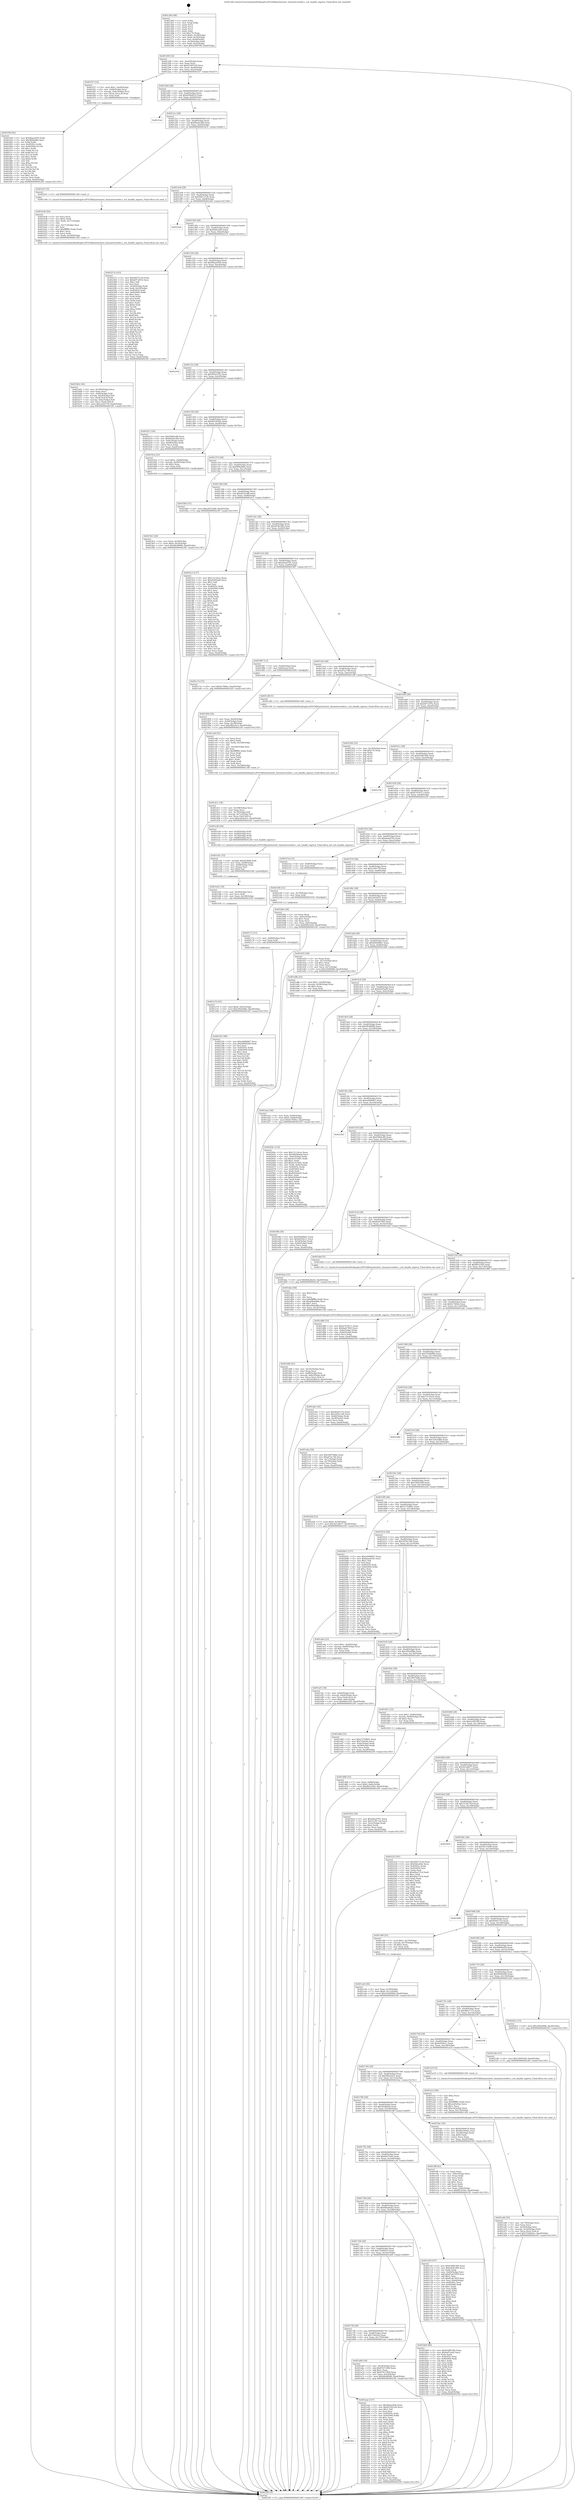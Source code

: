 digraph "0x401260" {
  label = "0x401260 (/mnt/c/Users/mathe/Desktop/tcc/POCII/binaries/extr_linuxnetcoredev.c_sch_handle_ingress_Final-ollvm.out::main(0))"
  labelloc = "t"
  node[shape=record]

  Entry [label="",width=0.3,height=0.3,shape=circle,fillcolor=black,style=filled]
  "0x401290" [label="{
     0x401290 [32]\l
     | [instrs]\l
     &nbsp;&nbsp;0x401290 \<+6\>: mov -0xa4(%rbp),%eax\l
     &nbsp;&nbsp;0x401296 \<+2\>: mov %eax,%ecx\l
     &nbsp;&nbsp;0x401298 \<+6\>: sub $0x82305529,%ecx\l
     &nbsp;&nbsp;0x40129e \<+6\>: mov %eax,-0xa8(%rbp)\l
     &nbsp;&nbsp;0x4012a4 \<+6\>: mov %ecx,-0xac(%rbp)\l
     &nbsp;&nbsp;0x4012aa \<+6\>: je 0000000000401f37 \<main+0xcd7\>\l
  }"]
  "0x401f37" [label="{
     0x401f37 [33]\l
     | [instrs]\l
     &nbsp;&nbsp;0x401f37 \<+10\>: movl $0x1,-0xa0(%rbp)\l
     &nbsp;&nbsp;0x401f41 \<+4\>: mov -0x60(%rbp),%rax\l
     &nbsp;&nbsp;0x401f45 \<+7\>: movslq -0x9c(%rbp),%rcx\l
     &nbsp;&nbsp;0x401f4c \<+4\>: mov (%rax,%rcx,8),%rax\l
     &nbsp;&nbsp;0x401f50 \<+3\>: mov %rax,%rdi\l
     &nbsp;&nbsp;0x401f53 \<+5\>: call 0000000000401030 \<free@plt\>\l
     | [calls]\l
     &nbsp;&nbsp;0x401030 \{1\} (unknown)\l
  }"]
  "0x4012b0" [label="{
     0x4012b0 [28]\l
     | [instrs]\l
     &nbsp;&nbsp;0x4012b0 \<+5\>: jmp 00000000004012b5 \<main+0x55\>\l
     &nbsp;&nbsp;0x4012b5 \<+6\>: mov -0xa8(%rbp),%eax\l
     &nbsp;&nbsp;0x4012bb \<+5\>: sub $0x829b4619,%eax\l
     &nbsp;&nbsp;0x4012c0 \<+6\>: mov %eax,-0xb0(%rbp)\l
     &nbsp;&nbsp;0x4012c6 \<+6\>: je 00000000004021ea \<main+0xf8a\>\l
  }"]
  Exit [label="",width=0.3,height=0.3,shape=circle,fillcolor=black,style=filled,peripheries=2]
  "0x4021ea" [label="{
     0x4021ea\l
  }", style=dashed]
  "0x4012cc" [label="{
     0x4012cc [28]\l
     | [instrs]\l
     &nbsp;&nbsp;0x4012cc \<+5\>: jmp 00000000004012d1 \<main+0x71\>\l
     &nbsp;&nbsp;0x4012d1 \<+6\>: mov -0xa8(%rbp),%eax\l
     &nbsp;&nbsp;0x4012d7 \<+5\>: sub $0x84e0e389,%eax\l
     &nbsp;&nbsp;0x4012dc \<+6\>: mov %eax,-0xb4(%rbp)\l
     &nbsp;&nbsp;0x4012e2 \<+6\>: je 0000000000401b31 \<main+0x8d1\>\l
  }"]
  "0x402181" [label="{
     0x402181 [90]\l
     | [instrs]\l
     &nbsp;&nbsp;0x402181 \<+5\>: mov $0xed480907,%ecx\l
     &nbsp;&nbsp;0x402186 \<+5\>: mov $0x4900f298,%edx\l
     &nbsp;&nbsp;0x40218b \<+2\>: xor %esi,%esi\l
     &nbsp;&nbsp;0x40218d \<+8\>: mov 0x40505c,%r8d\l
     &nbsp;&nbsp;0x402195 \<+8\>: mov 0x405060,%r9d\l
     &nbsp;&nbsp;0x40219d \<+3\>: sub $0x1,%esi\l
     &nbsp;&nbsp;0x4021a0 \<+3\>: mov %r8d,%r10d\l
     &nbsp;&nbsp;0x4021a3 \<+3\>: add %esi,%r10d\l
     &nbsp;&nbsp;0x4021a6 \<+4\>: imul %r10d,%r8d\l
     &nbsp;&nbsp;0x4021aa \<+4\>: and $0x1,%r8d\l
     &nbsp;&nbsp;0x4021ae \<+4\>: cmp $0x0,%r8d\l
     &nbsp;&nbsp;0x4021b2 \<+4\>: sete %r11b\l
     &nbsp;&nbsp;0x4021b6 \<+4\>: cmp $0xa,%r9d\l
     &nbsp;&nbsp;0x4021ba \<+3\>: setl %bl\l
     &nbsp;&nbsp;0x4021bd \<+3\>: mov %r11b,%r14b\l
     &nbsp;&nbsp;0x4021c0 \<+3\>: and %bl,%r14b\l
     &nbsp;&nbsp;0x4021c3 \<+3\>: xor %bl,%r11b\l
     &nbsp;&nbsp;0x4021c6 \<+3\>: or %r11b,%r14b\l
     &nbsp;&nbsp;0x4021c9 \<+4\>: test $0x1,%r14b\l
     &nbsp;&nbsp;0x4021cd \<+3\>: cmovne %edx,%ecx\l
     &nbsp;&nbsp;0x4021d0 \<+6\>: mov %ecx,-0xa4(%rbp)\l
     &nbsp;&nbsp;0x4021d6 \<+5\>: jmp 00000000004023f5 \<main+0x1195\>\l
  }"]
  "0x401b31" [label="{
     0x401b31 [5]\l
     | [instrs]\l
     &nbsp;&nbsp;0x401b31 \<+5\>: call 0000000000401160 \<next_i\>\l
     | [calls]\l
     &nbsp;&nbsp;0x401160 \{1\} (/mnt/c/Users/mathe/Desktop/tcc/POCII/binaries/extr_linuxnetcoredev.c_sch_handle_ingress_Final-ollvm.out::next_i)\l
  }"]
  "0x4012e8" [label="{
     0x4012e8 [28]\l
     | [instrs]\l
     &nbsp;&nbsp;0x4012e8 \<+5\>: jmp 00000000004012ed \<main+0x8d\>\l
     &nbsp;&nbsp;0x4012ed \<+6\>: mov -0xa8(%rbp),%eax\l
     &nbsp;&nbsp;0x4012f3 \<+5\>: sub $0x9407213b,%eax\l
     &nbsp;&nbsp;0x4012f8 \<+6\>: mov %eax,-0xb8(%rbp)\l
     &nbsp;&nbsp;0x4012fe \<+6\>: je 00000000004023eb \<main+0x118b\>\l
  }"]
  "0x402172" [label="{
     0x402172 [15]\l
     | [instrs]\l
     &nbsp;&nbsp;0x402172 \<+7\>: mov -0x88(%rbp),%rax\l
     &nbsp;&nbsp;0x402179 \<+3\>: mov %rax,%rdi\l
     &nbsp;&nbsp;0x40217c \<+5\>: call 0000000000401030 \<free@plt\>\l
     | [calls]\l
     &nbsp;&nbsp;0x401030 \{1\} (unknown)\l
  }"]
  "0x4023eb" [label="{
     0x4023eb\l
  }", style=dashed]
  "0x401304" [label="{
     0x401304 [28]\l
     | [instrs]\l
     &nbsp;&nbsp;0x401304 \<+5\>: jmp 0000000000401309 \<main+0xa9\>\l
     &nbsp;&nbsp;0x401309 \<+6\>: mov -0xa8(%rbp),%eax\l
     &nbsp;&nbsp;0x40130f \<+5\>: sub $0x94dcefde,%eax\l
     &nbsp;&nbsp;0x401314 \<+6\>: mov %eax,-0xbc(%rbp)\l
     &nbsp;&nbsp;0x40131a \<+6\>: je 000000000040227e \<main+0x101e\>\l
  }"]
  "0x402166" [label="{
     0x402166 [12]\l
     | [instrs]\l
     &nbsp;&nbsp;0x402166 \<+4\>: mov -0x78(%rbp),%rax\l
     &nbsp;&nbsp;0x40216a \<+3\>: mov %rax,%rdi\l
     &nbsp;&nbsp;0x40216d \<+5\>: call 0000000000401030 \<free@plt\>\l
     | [calls]\l
     &nbsp;&nbsp;0x401030 \{1\} (unknown)\l
  }"]
  "0x40227e" [label="{
     0x40227e [143]\l
     | [instrs]\l
     &nbsp;&nbsp;0x40227e \<+5\>: mov $0x9407213b,%eax\l
     &nbsp;&nbsp;0x402283 \<+5\>: mov $0xb0732f7a,%ecx\l
     &nbsp;&nbsp;0x402288 \<+2\>: mov $0x1,%dl\l
     &nbsp;&nbsp;0x40228a \<+2\>: xor %esi,%esi\l
     &nbsp;&nbsp;0x40228c \<+3\>: mov -0x30(%rbp),%edi\l
     &nbsp;&nbsp;0x40228f \<+3\>: mov %edi,-0x24(%rbp)\l
     &nbsp;&nbsp;0x402292 \<+7\>: mov 0x40505c,%edi\l
     &nbsp;&nbsp;0x402299 \<+8\>: mov 0x405060,%r8d\l
     &nbsp;&nbsp;0x4022a1 \<+3\>: sub $0x1,%esi\l
     &nbsp;&nbsp;0x4022a4 \<+3\>: mov %edi,%r9d\l
     &nbsp;&nbsp;0x4022a7 \<+3\>: add %esi,%r9d\l
     &nbsp;&nbsp;0x4022aa \<+4\>: imul %r9d,%edi\l
     &nbsp;&nbsp;0x4022ae \<+3\>: and $0x1,%edi\l
     &nbsp;&nbsp;0x4022b1 \<+3\>: cmp $0x0,%edi\l
     &nbsp;&nbsp;0x4022b4 \<+4\>: sete %r10b\l
     &nbsp;&nbsp;0x4022b8 \<+4\>: cmp $0xa,%r8d\l
     &nbsp;&nbsp;0x4022bc \<+4\>: setl %r11b\l
     &nbsp;&nbsp;0x4022c0 \<+3\>: mov %r10b,%bl\l
     &nbsp;&nbsp;0x4022c3 \<+3\>: xor $0xff,%bl\l
     &nbsp;&nbsp;0x4022c6 \<+3\>: mov %r11b,%r14b\l
     &nbsp;&nbsp;0x4022c9 \<+4\>: xor $0xff,%r14b\l
     &nbsp;&nbsp;0x4022cd \<+3\>: xor $0x1,%dl\l
     &nbsp;&nbsp;0x4022d0 \<+3\>: mov %bl,%r15b\l
     &nbsp;&nbsp;0x4022d3 \<+4\>: and $0xff,%r15b\l
     &nbsp;&nbsp;0x4022d7 \<+3\>: and %dl,%r10b\l
     &nbsp;&nbsp;0x4022da \<+3\>: mov %r14b,%r12b\l
     &nbsp;&nbsp;0x4022dd \<+4\>: and $0xff,%r12b\l
     &nbsp;&nbsp;0x4022e1 \<+3\>: and %dl,%r11b\l
     &nbsp;&nbsp;0x4022e4 \<+3\>: or %r10b,%r15b\l
     &nbsp;&nbsp;0x4022e7 \<+3\>: or %r11b,%r12b\l
     &nbsp;&nbsp;0x4022ea \<+3\>: xor %r12b,%r15b\l
     &nbsp;&nbsp;0x4022ed \<+3\>: or %r14b,%bl\l
     &nbsp;&nbsp;0x4022f0 \<+3\>: xor $0xff,%bl\l
     &nbsp;&nbsp;0x4022f3 \<+3\>: or $0x1,%dl\l
     &nbsp;&nbsp;0x4022f6 \<+2\>: and %dl,%bl\l
     &nbsp;&nbsp;0x4022f8 \<+3\>: or %bl,%r15b\l
     &nbsp;&nbsp;0x4022fb \<+4\>: test $0x1,%r15b\l
     &nbsp;&nbsp;0x4022ff \<+3\>: cmovne %ecx,%eax\l
     &nbsp;&nbsp;0x402302 \<+6\>: mov %eax,-0xa4(%rbp)\l
     &nbsp;&nbsp;0x402308 \<+5\>: jmp 00000000004023f5 \<main+0x1195\>\l
  }"]
  "0x401320" [label="{
     0x401320 [28]\l
     | [instrs]\l
     &nbsp;&nbsp;0x401320 \<+5\>: jmp 0000000000401325 \<main+0xc5\>\l
     &nbsp;&nbsp;0x401325 \<+6\>: mov -0xa8(%rbp),%eax\l
     &nbsp;&nbsp;0x40132b \<+5\>: sub $0x96aee956,%eax\l
     &nbsp;&nbsp;0x401330 \<+6\>: mov %eax,-0xc0(%rbp)\l
     &nbsp;&nbsp;0x401336 \<+6\>: je 000000000040235d \<main+0x10fd\>\l
  }"]
  "0x401f58" [label="{
     0x401f58 [92]\l
     | [instrs]\l
     &nbsp;&nbsp;0x401f58 \<+5\>: mov $0x96aee956,%edx\l
     &nbsp;&nbsp;0x401f5d \<+5\>: mov $0x9f0bd48e,%esi\l
     &nbsp;&nbsp;0x401f62 \<+3\>: xor %r8d,%r8d\l
     &nbsp;&nbsp;0x401f65 \<+8\>: mov 0x40505c,%r9d\l
     &nbsp;&nbsp;0x401f6d \<+8\>: mov 0x405060,%r10d\l
     &nbsp;&nbsp;0x401f75 \<+4\>: sub $0x1,%r8d\l
     &nbsp;&nbsp;0x401f79 \<+3\>: mov %r9d,%r11d\l
     &nbsp;&nbsp;0x401f7c \<+3\>: add %r8d,%r11d\l
     &nbsp;&nbsp;0x401f7f \<+4\>: imul %r11d,%r9d\l
     &nbsp;&nbsp;0x401f83 \<+4\>: and $0x1,%r9d\l
     &nbsp;&nbsp;0x401f87 \<+4\>: cmp $0x0,%r9d\l
     &nbsp;&nbsp;0x401f8b \<+3\>: sete %bl\l
     &nbsp;&nbsp;0x401f8e \<+4\>: cmp $0xa,%r10d\l
     &nbsp;&nbsp;0x401f92 \<+4\>: setl %r14b\l
     &nbsp;&nbsp;0x401f96 \<+3\>: mov %bl,%r15b\l
     &nbsp;&nbsp;0x401f99 \<+3\>: and %r14b,%r15b\l
     &nbsp;&nbsp;0x401f9c \<+3\>: xor %r14b,%bl\l
     &nbsp;&nbsp;0x401f9f \<+3\>: or %bl,%r15b\l
     &nbsp;&nbsp;0x401fa2 \<+4\>: test $0x1,%r15b\l
     &nbsp;&nbsp;0x401fa6 \<+3\>: cmovne %esi,%edx\l
     &nbsp;&nbsp;0x401fa9 \<+6\>: mov %edx,-0xa4(%rbp)\l
     &nbsp;&nbsp;0x401faf \<+5\>: jmp 00000000004023f5 \<main+0x1195\>\l
  }"]
  "0x40235d" [label="{
     0x40235d\l
  }", style=dashed]
  "0x40133c" [label="{
     0x40133c [28]\l
     | [instrs]\l
     &nbsp;&nbsp;0x40133c \<+5\>: jmp 0000000000401341 \<main+0xe1\>\l
     &nbsp;&nbsp;0x401341 \<+6\>: mov -0xa8(%rbp),%eax\l
     &nbsp;&nbsp;0x401347 \<+5\>: sub $0x96fe3295,%eax\l
     &nbsp;&nbsp;0x40134c \<+6\>: mov %eax,-0xc4(%rbp)\l
     &nbsp;&nbsp;0x401352 \<+6\>: je 0000000000401b13 \<main+0x8b3\>\l
  }"]
  "0x40180c" [label="{
     0x40180c\l
  }", style=dashed]
  "0x401b13" [label="{
     0x401b13 [30]\l
     | [instrs]\l
     &nbsp;&nbsp;0x401b13 \<+5\>: mov $0xf38b4c89,%eax\l
     &nbsp;&nbsp;0x401b18 \<+5\>: mov $0x84e0e389,%ecx\l
     &nbsp;&nbsp;0x401b1d \<+3\>: mov -0x6c(%rbp),%edx\l
     &nbsp;&nbsp;0x401b20 \<+3\>: cmp -0x68(%rbp),%edx\l
     &nbsp;&nbsp;0x401b23 \<+3\>: cmovl %ecx,%eax\l
     &nbsp;&nbsp;0x401b26 \<+6\>: mov %eax,-0xa4(%rbp)\l
     &nbsp;&nbsp;0x401b2c \<+5\>: jmp 00000000004023f5 \<main+0x1195\>\l
  }"]
  "0x401358" [label="{
     0x401358 [28]\l
     | [instrs]\l
     &nbsp;&nbsp;0x401358 \<+5\>: jmp 000000000040135d \<main+0xfd\>\l
     &nbsp;&nbsp;0x40135d \<+6\>: mov -0xa8(%rbp),%eax\l
     &nbsp;&nbsp;0x401363 \<+5\>: sub $0x9b1944dc,%eax\l
     &nbsp;&nbsp;0x401368 \<+6\>: mov %eax,-0xc8(%rbp)\l
     &nbsp;&nbsp;0x40136e \<+6\>: je 00000000004019ca \<main+0x76a\>\l
  }"]
  "0x401eae" [label="{
     0x401eae [137]\l
     | [instrs]\l
     &nbsp;&nbsp;0x401eae \<+5\>: mov $0x96aee956,%eax\l
     &nbsp;&nbsp;0x401eb3 \<+5\>: mov $0x82305529,%ecx\l
     &nbsp;&nbsp;0x401eb8 \<+2\>: mov $0x1,%dl\l
     &nbsp;&nbsp;0x401eba \<+2\>: xor %esi,%esi\l
     &nbsp;&nbsp;0x401ebc \<+7\>: mov 0x40505c,%edi\l
     &nbsp;&nbsp;0x401ec3 \<+8\>: mov 0x405060,%r8d\l
     &nbsp;&nbsp;0x401ecb \<+3\>: sub $0x1,%esi\l
     &nbsp;&nbsp;0x401ece \<+3\>: mov %edi,%r9d\l
     &nbsp;&nbsp;0x401ed1 \<+3\>: add %esi,%r9d\l
     &nbsp;&nbsp;0x401ed4 \<+4\>: imul %r9d,%edi\l
     &nbsp;&nbsp;0x401ed8 \<+3\>: and $0x1,%edi\l
     &nbsp;&nbsp;0x401edb \<+3\>: cmp $0x0,%edi\l
     &nbsp;&nbsp;0x401ede \<+4\>: sete %r10b\l
     &nbsp;&nbsp;0x401ee2 \<+4\>: cmp $0xa,%r8d\l
     &nbsp;&nbsp;0x401ee6 \<+4\>: setl %r11b\l
     &nbsp;&nbsp;0x401eea \<+3\>: mov %r10b,%bl\l
     &nbsp;&nbsp;0x401eed \<+3\>: xor $0xff,%bl\l
     &nbsp;&nbsp;0x401ef0 \<+3\>: mov %r11b,%r14b\l
     &nbsp;&nbsp;0x401ef3 \<+4\>: xor $0xff,%r14b\l
     &nbsp;&nbsp;0x401ef7 \<+3\>: xor $0x0,%dl\l
     &nbsp;&nbsp;0x401efa \<+3\>: mov %bl,%r15b\l
     &nbsp;&nbsp;0x401efd \<+4\>: and $0x0,%r15b\l
     &nbsp;&nbsp;0x401f01 \<+3\>: and %dl,%r10b\l
     &nbsp;&nbsp;0x401f04 \<+3\>: mov %r14b,%r12b\l
     &nbsp;&nbsp;0x401f07 \<+4\>: and $0x0,%r12b\l
     &nbsp;&nbsp;0x401f0b \<+3\>: and %dl,%r11b\l
     &nbsp;&nbsp;0x401f0e \<+3\>: or %r10b,%r15b\l
     &nbsp;&nbsp;0x401f11 \<+3\>: or %r11b,%r12b\l
     &nbsp;&nbsp;0x401f14 \<+3\>: xor %r12b,%r15b\l
     &nbsp;&nbsp;0x401f17 \<+3\>: or %r14b,%bl\l
     &nbsp;&nbsp;0x401f1a \<+3\>: xor $0xff,%bl\l
     &nbsp;&nbsp;0x401f1d \<+3\>: or $0x0,%dl\l
     &nbsp;&nbsp;0x401f20 \<+2\>: and %dl,%bl\l
     &nbsp;&nbsp;0x401f22 \<+3\>: or %bl,%r15b\l
     &nbsp;&nbsp;0x401f25 \<+4\>: test $0x1,%r15b\l
     &nbsp;&nbsp;0x401f29 \<+3\>: cmovne %ecx,%eax\l
     &nbsp;&nbsp;0x401f2c \<+6\>: mov %eax,-0xa4(%rbp)\l
     &nbsp;&nbsp;0x401f32 \<+5\>: jmp 00000000004023f5 \<main+0x1195\>\l
  }"]
  "0x4019ca" [label="{
     0x4019ca [23]\l
     | [instrs]\l
     &nbsp;&nbsp;0x4019ca \<+7\>: movl $0x1,-0x48(%rbp)\l
     &nbsp;&nbsp;0x4019d1 \<+4\>: movslq -0x48(%rbp),%rax\l
     &nbsp;&nbsp;0x4019d5 \<+4\>: shl $0x2,%rax\l
     &nbsp;&nbsp;0x4019d9 \<+3\>: mov %rax,%rdi\l
     &nbsp;&nbsp;0x4019dc \<+5\>: call 0000000000401050 \<malloc@plt\>\l
     | [calls]\l
     &nbsp;&nbsp;0x401050 \{1\} (unknown)\l
  }"]
  "0x401374" [label="{
     0x401374 [28]\l
     | [instrs]\l
     &nbsp;&nbsp;0x401374 \<+5\>: jmp 0000000000401379 \<main+0x119\>\l
     &nbsp;&nbsp;0x401379 \<+6\>: mov -0xa8(%rbp),%eax\l
     &nbsp;&nbsp;0x40137f \<+5\>: sub $0x9f0bd48e,%eax\l
     &nbsp;&nbsp;0x401384 \<+6\>: mov %eax,-0xcc(%rbp)\l
     &nbsp;&nbsp;0x40138a \<+6\>: je 0000000000401fb4 \<main+0xd54\>\l
  }"]
  "0x401e74" [label="{
     0x401e74 [25]\l
     | [instrs]\l
     &nbsp;&nbsp;0x401e74 \<+10\>: movl $0x0,-0x9c(%rbp)\l
     &nbsp;&nbsp;0x401e7e \<+10\>: movl $0x290e40bb,-0xa4(%rbp)\l
     &nbsp;&nbsp;0x401e88 \<+5\>: jmp 00000000004023f5 \<main+0x1195\>\l
  }"]
  "0x401fb4" [label="{
     0x401fb4 [15]\l
     | [instrs]\l
     &nbsp;&nbsp;0x401fb4 \<+10\>: movl $0xa8352afb,-0xa4(%rbp)\l
     &nbsp;&nbsp;0x401fbe \<+5\>: jmp 00000000004023f5 \<main+0x1195\>\l
  }"]
  "0x401390" [label="{
     0x401390 [28]\l
     | [instrs]\l
     &nbsp;&nbsp;0x401390 \<+5\>: jmp 0000000000401395 \<main+0x135\>\l
     &nbsp;&nbsp;0x401395 \<+6\>: mov -0xa8(%rbp),%eax\l
     &nbsp;&nbsp;0x40139b \<+5\>: sub $0xa8352afb,%eax\l
     &nbsp;&nbsp;0x4013a0 \<+6\>: mov %eax,-0xd0(%rbp)\l
     &nbsp;&nbsp;0x4013a6 \<+6\>: je 0000000000401fc3 \<main+0xd63\>\l
  }"]
  "0x401e62" [label="{
     0x401e62 [18]\l
     | [instrs]\l
     &nbsp;&nbsp;0x401e62 \<+4\>: mov -0x50(%rbp),%rcx\l
     &nbsp;&nbsp;0x401e66 \<+3\>: mov %rcx,%rdi\l
     &nbsp;&nbsp;0x401e69 \<+6\>: mov %eax,-0x190(%rbp)\l
     &nbsp;&nbsp;0x401e6f \<+5\>: call 0000000000401030 \<free@plt\>\l
     | [calls]\l
     &nbsp;&nbsp;0x401030 \{1\} (unknown)\l
  }"]
  "0x401fc3" [label="{
     0x401fc3 [137]\l
     | [instrs]\l
     &nbsp;&nbsp;0x401fc3 \<+5\>: mov $0x13119cce,%eax\l
     &nbsp;&nbsp;0x401fc8 \<+5\>: mov $0xd54f3a49,%ecx\l
     &nbsp;&nbsp;0x401fcd \<+2\>: mov $0x1,%dl\l
     &nbsp;&nbsp;0x401fcf \<+2\>: xor %esi,%esi\l
     &nbsp;&nbsp;0x401fd1 \<+7\>: mov 0x40505c,%edi\l
     &nbsp;&nbsp;0x401fd8 \<+8\>: mov 0x405060,%r8d\l
     &nbsp;&nbsp;0x401fe0 \<+3\>: sub $0x1,%esi\l
     &nbsp;&nbsp;0x401fe3 \<+3\>: mov %edi,%r9d\l
     &nbsp;&nbsp;0x401fe6 \<+3\>: add %esi,%r9d\l
     &nbsp;&nbsp;0x401fe9 \<+4\>: imul %r9d,%edi\l
     &nbsp;&nbsp;0x401fed \<+3\>: and $0x1,%edi\l
     &nbsp;&nbsp;0x401ff0 \<+3\>: cmp $0x0,%edi\l
     &nbsp;&nbsp;0x401ff3 \<+4\>: sete %r10b\l
     &nbsp;&nbsp;0x401ff7 \<+4\>: cmp $0xa,%r8d\l
     &nbsp;&nbsp;0x401ffb \<+4\>: setl %r11b\l
     &nbsp;&nbsp;0x401fff \<+3\>: mov %r10b,%bl\l
     &nbsp;&nbsp;0x402002 \<+3\>: xor $0xff,%bl\l
     &nbsp;&nbsp;0x402005 \<+3\>: mov %r11b,%r14b\l
     &nbsp;&nbsp;0x402008 \<+4\>: xor $0xff,%r14b\l
     &nbsp;&nbsp;0x40200c \<+3\>: xor $0x0,%dl\l
     &nbsp;&nbsp;0x40200f \<+3\>: mov %bl,%r15b\l
     &nbsp;&nbsp;0x402012 \<+4\>: and $0x0,%r15b\l
     &nbsp;&nbsp;0x402016 \<+3\>: and %dl,%r10b\l
     &nbsp;&nbsp;0x402019 \<+3\>: mov %r14b,%r12b\l
     &nbsp;&nbsp;0x40201c \<+4\>: and $0x0,%r12b\l
     &nbsp;&nbsp;0x402020 \<+3\>: and %dl,%r11b\l
     &nbsp;&nbsp;0x402023 \<+3\>: or %r10b,%r15b\l
     &nbsp;&nbsp;0x402026 \<+3\>: or %r11b,%r12b\l
     &nbsp;&nbsp;0x402029 \<+3\>: xor %r12b,%r15b\l
     &nbsp;&nbsp;0x40202c \<+3\>: or %r14b,%bl\l
     &nbsp;&nbsp;0x40202f \<+3\>: xor $0xff,%bl\l
     &nbsp;&nbsp;0x402032 \<+3\>: or $0x0,%dl\l
     &nbsp;&nbsp;0x402035 \<+2\>: and %dl,%bl\l
     &nbsp;&nbsp;0x402037 \<+3\>: or %bl,%r15b\l
     &nbsp;&nbsp;0x40203a \<+4\>: test $0x1,%r15b\l
     &nbsp;&nbsp;0x40203e \<+3\>: cmovne %ecx,%eax\l
     &nbsp;&nbsp;0x402041 \<+6\>: mov %eax,-0xa4(%rbp)\l
     &nbsp;&nbsp;0x402047 \<+5\>: jmp 00000000004023f5 \<main+0x1195\>\l
  }"]
  "0x4013ac" [label="{
     0x4013ac [28]\l
     | [instrs]\l
     &nbsp;&nbsp;0x4013ac \<+5\>: jmp 00000000004013b1 \<main+0x151\>\l
     &nbsp;&nbsp;0x4013b1 \<+6\>: mov -0xa8(%rbp),%eax\l
     &nbsp;&nbsp;0x4013b7 \<+5\>: sub $0xa83b1f84,%eax\l
     &nbsp;&nbsp;0x4013bc \<+6\>: mov %eax,-0xd4(%rbp)\l
     &nbsp;&nbsp;0x4013c2 \<+6\>: je 0000000000401c7a \<main+0xa1a\>\l
  }"]
  "0x401e41" [label="{
     0x401e41 [33]\l
     | [instrs]\l
     &nbsp;&nbsp;0x401e41 \<+10\>: movabs $0x4030b6,%rdi\l
     &nbsp;&nbsp;0x401e4b \<+7\>: mov %rax,-0x98(%rbp)\l
     &nbsp;&nbsp;0x401e52 \<+7\>: mov -0x98(%rbp),%rax\l
     &nbsp;&nbsp;0x401e59 \<+2\>: mov (%rax),%esi\l
     &nbsp;&nbsp;0x401e5b \<+2\>: mov $0x0,%al\l
     &nbsp;&nbsp;0x401e5d \<+5\>: call 0000000000401040 \<printf@plt\>\l
     | [calls]\l
     &nbsp;&nbsp;0x401040 \{1\} (unknown)\l
  }"]
  "0x401c7a" [label="{
     0x401c7a [15]\l
     | [instrs]\l
     &nbsp;&nbsp;0x401c7a \<+10\>: movl $0x6c7684e,-0xa4(%rbp)\l
     &nbsp;&nbsp;0x401c84 \<+5\>: jmp 00000000004023f5 \<main+0x1195\>\l
  }"]
  "0x4013c8" [label="{
     0x4013c8 [28]\l
     | [instrs]\l
     &nbsp;&nbsp;0x4013c8 \<+5\>: jmp 00000000004013cd \<main+0x16d\>\l
     &nbsp;&nbsp;0x4013cd \<+6\>: mov -0xa8(%rbp),%eax\l
     &nbsp;&nbsp;0x4013d3 \<+5\>: sub $0xa9ee0791,%eax\l
     &nbsp;&nbsp;0x4013d8 \<+6\>: mov %eax,-0xd8(%rbp)\l
     &nbsp;&nbsp;0x4013de \<+6\>: je 0000000000401987 \<main+0x727\>\l
  }"]
  "0x401dd6" [label="{
     0x401dd6 [41]\l
     | [instrs]\l
     &nbsp;&nbsp;0x401dd6 \<+6\>: mov -0x18c(%rbp),%ecx\l
     &nbsp;&nbsp;0x401ddc \<+3\>: imul %eax,%ecx\l
     &nbsp;&nbsp;0x401ddf \<+7\>: mov -0x88(%rbp),%rsi\l
     &nbsp;&nbsp;0x401de6 \<+7\>: movslq -0x8c(%rbp),%rdi\l
     &nbsp;&nbsp;0x401ded \<+3\>: mov %ecx,(%rsi,%rdi,4)\l
     &nbsp;&nbsp;0x401df0 \<+10\>: movl $0x5d2fb0cd,-0xa4(%rbp)\l
     &nbsp;&nbsp;0x401dfa \<+5\>: jmp 00000000004023f5 \<main+0x1195\>\l
  }"]
  "0x401987" [label="{
     0x401987 [13]\l
     | [instrs]\l
     &nbsp;&nbsp;0x401987 \<+4\>: mov -0x40(%rbp),%rax\l
     &nbsp;&nbsp;0x40198b \<+4\>: mov 0x8(%rax),%rdi\l
     &nbsp;&nbsp;0x40198f \<+5\>: call 0000000000401060 \<atoi@plt\>\l
     | [calls]\l
     &nbsp;&nbsp;0x401060 \{1\} (unknown)\l
  }"]
  "0x4013e4" [label="{
     0x4013e4 [28]\l
     | [instrs]\l
     &nbsp;&nbsp;0x4013e4 \<+5\>: jmp 00000000004013e9 \<main+0x189\>\l
     &nbsp;&nbsp;0x4013e9 \<+6\>: mov -0xa8(%rbp),%eax\l
     &nbsp;&nbsp;0x4013ef \<+5\>: sub $0xaf7ac74b,%eax\l
     &nbsp;&nbsp;0x4013f4 \<+6\>: mov %eax,-0xdc(%rbp)\l
     &nbsp;&nbsp;0x4013fa \<+6\>: je 0000000000401cd8 \<main+0xa78\>\l
  }"]
  "0x401dae" [label="{
     0x401dae [40]\l
     | [instrs]\l
     &nbsp;&nbsp;0x401dae \<+5\>: mov $0x2,%ecx\l
     &nbsp;&nbsp;0x401db3 \<+1\>: cltd\l
     &nbsp;&nbsp;0x401db4 \<+2\>: idiv %ecx\l
     &nbsp;&nbsp;0x401db6 \<+6\>: imul $0xfffffffe,%edx,%ecx\l
     &nbsp;&nbsp;0x401dbc \<+6\>: sub $0xa0b4a88a,%ecx\l
     &nbsp;&nbsp;0x401dc2 \<+3\>: add $0x1,%ecx\l
     &nbsp;&nbsp;0x401dc5 \<+6\>: add $0xa0b4a88a,%ecx\l
     &nbsp;&nbsp;0x401dcb \<+6\>: mov %ecx,-0x18c(%rbp)\l
     &nbsp;&nbsp;0x401dd1 \<+5\>: call 0000000000401160 \<next_i\>\l
     | [calls]\l
     &nbsp;&nbsp;0x401160 \{1\} (/mnt/c/Users/mathe/Desktop/tcc/POCII/binaries/extr_linuxnetcoredev.c_sch_handle_ingress_Final-ollvm.out::next_i)\l
  }"]
  "0x401cd8" [label="{
     0x401cd8 [5]\l
     | [instrs]\l
     &nbsp;&nbsp;0x401cd8 \<+5\>: call 0000000000401160 \<next_i\>\l
     | [calls]\l
     &nbsp;&nbsp;0x401160 \{1\} (/mnt/c/Users/mathe/Desktop/tcc/POCII/binaries/extr_linuxnetcoredev.c_sch_handle_ingress_Final-ollvm.out::next_i)\l
  }"]
  "0x401400" [label="{
     0x401400 [28]\l
     | [instrs]\l
     &nbsp;&nbsp;0x401400 \<+5\>: jmp 0000000000401405 \<main+0x1a5\>\l
     &nbsp;&nbsp;0x401405 \<+6\>: mov -0xa8(%rbp),%eax\l
     &nbsp;&nbsp;0x40140b \<+5\>: sub $0xb0732f7a,%eax\l
     &nbsp;&nbsp;0x401410 \<+6\>: mov %eax,-0xe0(%rbp)\l
     &nbsp;&nbsp;0x401416 \<+6\>: je 000000000040230d \<main+0x10ad\>\l
  }"]
  "0x401d68" [label="{
     0x401d68 [32]\l
     | [instrs]\l
     &nbsp;&nbsp;0x401d68 \<+7\>: mov %rax,-0x88(%rbp)\l
     &nbsp;&nbsp;0x401d6f \<+10\>: movl $0x0,-0x8c(%rbp)\l
     &nbsp;&nbsp;0x401d79 \<+10\>: movl $0xff4325b0,-0xa4(%rbp)\l
     &nbsp;&nbsp;0x401d83 \<+5\>: jmp 00000000004023f5 \<main+0x1195\>\l
  }"]
  "0x40230d" [label="{
     0x40230d [19]\l
     | [instrs]\l
     &nbsp;&nbsp;0x40230d \<+3\>: mov -0x24(%rbp),%eax\l
     &nbsp;&nbsp;0x402310 \<+7\>: add $0x170,%rsp\l
     &nbsp;&nbsp;0x402317 \<+1\>: pop %rbx\l
     &nbsp;&nbsp;0x402318 \<+2\>: pop %r12\l
     &nbsp;&nbsp;0x40231a \<+2\>: pop %r14\l
     &nbsp;&nbsp;0x40231c \<+2\>: pop %r15\l
     &nbsp;&nbsp;0x40231e \<+1\>: pop %rbp\l
     &nbsp;&nbsp;0x40231f \<+1\>: ret\l
  }"]
  "0x40141c" [label="{
     0x40141c [28]\l
     | [instrs]\l
     &nbsp;&nbsp;0x40141c \<+5\>: jmp 0000000000401421 \<main+0x1c1\>\l
     &nbsp;&nbsp;0x401421 \<+6\>: mov -0xa8(%rbp),%eax\l
     &nbsp;&nbsp;0x401427 \<+5\>: sub $0xb3d85384,%eax\l
     &nbsp;&nbsp;0x40142c \<+6\>: mov %eax,-0xe4(%rbp)\l
     &nbsp;&nbsp;0x401432 \<+6\>: je 000000000040233b \<main+0x10db\>\l
  }"]
  "0x401d11" [label="{
     0x401d11 [36]\l
     | [instrs]\l
     &nbsp;&nbsp;0x401d11 \<+6\>: mov -0x188(%rbp),%ecx\l
     &nbsp;&nbsp;0x401d17 \<+3\>: imul %eax,%ecx\l
     &nbsp;&nbsp;0x401d1a \<+4\>: mov -0x78(%rbp),%r8\l
     &nbsp;&nbsp;0x401d1e \<+4\>: movslq -0x7c(%rbp),%r9\l
     &nbsp;&nbsp;0x401d22 \<+4\>: mov %ecx,(%r8,%r9,4)\l
     &nbsp;&nbsp;0x401d26 \<+10\>: movl $0xca83e031,-0xa4(%rbp)\l
     &nbsp;&nbsp;0x401d30 \<+5\>: jmp 00000000004023f5 \<main+0x1195\>\l
  }"]
  "0x40233b" [label="{
     0x40233b\l
  }", style=dashed]
  "0x401438" [label="{
     0x401438 [28]\l
     | [instrs]\l
     &nbsp;&nbsp;0x401438 \<+5\>: jmp 000000000040143d \<main+0x1dd\>\l
     &nbsp;&nbsp;0x40143d \<+6\>: mov -0xa8(%rbp),%eax\l
     &nbsp;&nbsp;0x401443 \<+5\>: sub $0xb7078c11,%eax\l
     &nbsp;&nbsp;0x401448 \<+6\>: mov %eax,-0xe8(%rbp)\l
     &nbsp;&nbsp;0x40144e \<+6\>: je 0000000000401e29 \<main+0xbc9\>\l
  }"]
  "0x401cdd" [label="{
     0x401cdd [52]\l
     | [instrs]\l
     &nbsp;&nbsp;0x401cdd \<+2\>: xor %ecx,%ecx\l
     &nbsp;&nbsp;0x401cdf \<+5\>: mov $0x2,%edx\l
     &nbsp;&nbsp;0x401ce4 \<+6\>: mov %edx,-0x184(%rbp)\l
     &nbsp;&nbsp;0x401cea \<+1\>: cltd\l
     &nbsp;&nbsp;0x401ceb \<+6\>: mov -0x184(%rbp),%esi\l
     &nbsp;&nbsp;0x401cf1 \<+2\>: idiv %esi\l
     &nbsp;&nbsp;0x401cf3 \<+6\>: imul $0xfffffffe,%edx,%edx\l
     &nbsp;&nbsp;0x401cf9 \<+2\>: mov %ecx,%edi\l
     &nbsp;&nbsp;0x401cfb \<+2\>: sub %edx,%edi\l
     &nbsp;&nbsp;0x401cfd \<+2\>: mov %ecx,%edx\l
     &nbsp;&nbsp;0x401cff \<+3\>: sub $0x1,%edx\l
     &nbsp;&nbsp;0x401d02 \<+2\>: add %edx,%edi\l
     &nbsp;&nbsp;0x401d04 \<+2\>: sub %edi,%ecx\l
     &nbsp;&nbsp;0x401d06 \<+6\>: mov %ecx,-0x188(%rbp)\l
     &nbsp;&nbsp;0x401d0c \<+5\>: call 0000000000401160 \<next_i\>\l
     | [calls]\l
     &nbsp;&nbsp;0x401160 \{1\} (/mnt/c/Users/mathe/Desktop/tcc/POCII/binaries/extr_linuxnetcoredev.c_sch_handle_ingress_Final-ollvm.out::next_i)\l
  }"]
  "0x401e29" [label="{
     0x401e29 [24]\l
     | [instrs]\l
     &nbsp;&nbsp;0x401e29 \<+4\>: mov -0x50(%rbp),%rdi\l
     &nbsp;&nbsp;0x401e2d \<+4\>: mov -0x60(%rbp),%rsi\l
     &nbsp;&nbsp;0x401e31 \<+4\>: mov -0x78(%rbp),%rdx\l
     &nbsp;&nbsp;0x401e35 \<+7\>: mov -0x88(%rbp),%rcx\l
     &nbsp;&nbsp;0x401e3c \<+5\>: call 0000000000401240 \<sch_handle_ingress\>\l
     | [calls]\l
     &nbsp;&nbsp;0x401240 \{1\} (/mnt/c/Users/mathe/Desktop/tcc/POCII/binaries/extr_linuxnetcoredev.c_sch_handle_ingress_Final-ollvm.out::sch_handle_ingress)\l
  }"]
  "0x401454" [label="{
     0x401454 [28]\l
     | [instrs]\l
     &nbsp;&nbsp;0x401454 \<+5\>: jmp 0000000000401459 \<main+0x1f9\>\l
     &nbsp;&nbsp;0x401459 \<+6\>: mov -0xa8(%rbp),%eax\l
     &nbsp;&nbsp;0x40145f \<+5\>: sub $0xbaaa918c,%eax\l
     &nbsp;&nbsp;0x401464 \<+6\>: mov %eax,-0xec(%rbp)\l
     &nbsp;&nbsp;0x40146a \<+6\>: je 000000000040215a \<main+0xefa\>\l
  }"]
  "0x401ca0" [label="{
     0x401ca0 [26]\l
     | [instrs]\l
     &nbsp;&nbsp;0x401ca0 \<+4\>: mov %rax,-0x78(%rbp)\l
     &nbsp;&nbsp;0x401ca4 \<+7\>: movl $0x0,-0x7c(%rbp)\l
     &nbsp;&nbsp;0x401cab \<+10\>: movl $0x1056699d,-0xa4(%rbp)\l
     &nbsp;&nbsp;0x401cb5 \<+5\>: jmp 00000000004023f5 \<main+0x1195\>\l
  }"]
  "0x40215a" [label="{
     0x40215a [12]\l
     | [instrs]\l
     &nbsp;&nbsp;0x40215a \<+4\>: mov -0x60(%rbp),%rax\l
     &nbsp;&nbsp;0x40215e \<+3\>: mov %rax,%rdi\l
     &nbsp;&nbsp;0x402161 \<+5\>: call 0000000000401030 \<free@plt\>\l
     | [calls]\l
     &nbsp;&nbsp;0x401030 \{1\} (unknown)\l
  }"]
  "0x401470" [label="{
     0x401470 [28]\l
     | [instrs]\l
     &nbsp;&nbsp;0x401470 \<+5\>: jmp 0000000000401475 \<main+0x215\>\l
     &nbsp;&nbsp;0x401475 \<+6\>: mov -0xa8(%rbp),%eax\l
     &nbsp;&nbsp;0x40147b \<+5\>: sub $0xca29175f,%eax\l
     &nbsp;&nbsp;0x401480 \<+6\>: mov %eax,-0xf0(%rbp)\l
     &nbsp;&nbsp;0x401486 \<+6\>: je 0000000000401b8e \<main+0x92e\>\l
  }"]
  "0x401b62" [label="{
     0x401b62 [44]\l
     | [instrs]\l
     &nbsp;&nbsp;0x401b62 \<+6\>: mov -0x180(%rbp),%ecx\l
     &nbsp;&nbsp;0x401b68 \<+3\>: imul %eax,%ecx\l
     &nbsp;&nbsp;0x401b6b \<+4\>: mov -0x60(%rbp),%rdi\l
     &nbsp;&nbsp;0x401b6f \<+4\>: movslq -0x64(%rbp),%r8\l
     &nbsp;&nbsp;0x401b73 \<+4\>: mov (%rdi,%r8,8),%rdi\l
     &nbsp;&nbsp;0x401b77 \<+4\>: movslq -0x6c(%rbp),%r8\l
     &nbsp;&nbsp;0x401b7b \<+4\>: mov %ecx,(%rdi,%r8,4)\l
     &nbsp;&nbsp;0x401b7f \<+10\>: movl $0xca29175f,-0xa4(%rbp)\l
     &nbsp;&nbsp;0x401b89 \<+5\>: jmp 00000000004023f5 \<main+0x1195\>\l
  }"]
  "0x401b8e" [label="{
     0x401b8e [28]\l
     | [instrs]\l
     &nbsp;&nbsp;0x401b8e \<+2\>: xor %eax,%eax\l
     &nbsp;&nbsp;0x401b90 \<+3\>: mov -0x6c(%rbp),%ecx\l
     &nbsp;&nbsp;0x401b93 \<+3\>: sub $0x1,%eax\l
     &nbsp;&nbsp;0x401b96 \<+2\>: sub %eax,%ecx\l
     &nbsp;&nbsp;0x401b98 \<+3\>: mov %ecx,-0x6c(%rbp)\l
     &nbsp;&nbsp;0x401b9b \<+10\>: movl $0x96fe3295,-0xa4(%rbp)\l
     &nbsp;&nbsp;0x401ba5 \<+5\>: jmp 00000000004023f5 \<main+0x1195\>\l
  }"]
  "0x40148c" [label="{
     0x40148c [28]\l
     | [instrs]\l
     &nbsp;&nbsp;0x40148c \<+5\>: jmp 0000000000401491 \<main+0x231\>\l
     &nbsp;&nbsp;0x401491 \<+6\>: mov -0xa8(%rbp),%eax\l
     &nbsp;&nbsp;0x401497 \<+5\>: sub $0xca83e031,%eax\l
     &nbsp;&nbsp;0x40149c \<+6\>: mov %eax,-0xf4(%rbp)\l
     &nbsp;&nbsp;0x4014a2 \<+6\>: je 0000000000401d35 \<main+0xad5\>\l
  }"]
  "0x401b36" [label="{
     0x401b36 [44]\l
     | [instrs]\l
     &nbsp;&nbsp;0x401b36 \<+2\>: xor %ecx,%ecx\l
     &nbsp;&nbsp;0x401b38 \<+5\>: mov $0x2,%edx\l
     &nbsp;&nbsp;0x401b3d \<+6\>: mov %edx,-0x17c(%rbp)\l
     &nbsp;&nbsp;0x401b43 \<+1\>: cltd\l
     &nbsp;&nbsp;0x401b44 \<+6\>: mov -0x17c(%rbp),%esi\l
     &nbsp;&nbsp;0x401b4a \<+2\>: idiv %esi\l
     &nbsp;&nbsp;0x401b4c \<+6\>: imul $0xfffffffe,%edx,%edx\l
     &nbsp;&nbsp;0x401b52 \<+3\>: sub $0x1,%ecx\l
     &nbsp;&nbsp;0x401b55 \<+2\>: sub %ecx,%edx\l
     &nbsp;&nbsp;0x401b57 \<+6\>: mov %edx,-0x180(%rbp)\l
     &nbsp;&nbsp;0x401b5d \<+5\>: call 0000000000401160 \<next_i\>\l
     | [calls]\l
     &nbsp;&nbsp;0x401160 \{1\} (/mnt/c/Users/mathe/Desktop/tcc/POCII/binaries/extr_linuxnetcoredev.c_sch_handle_ingress_Final-ollvm.out::next_i)\l
  }"]
  "0x401d35" [label="{
     0x401d35 [28]\l
     | [instrs]\l
     &nbsp;&nbsp;0x401d35 \<+2\>: xor %eax,%eax\l
     &nbsp;&nbsp;0x401d37 \<+3\>: mov -0x7c(%rbp),%ecx\l
     &nbsp;&nbsp;0x401d3a \<+3\>: sub $0x1,%eax\l
     &nbsp;&nbsp;0x401d3d \<+2\>: sub %eax,%ecx\l
     &nbsp;&nbsp;0x401d3f \<+3\>: mov %ecx,-0x7c(%rbp)\l
     &nbsp;&nbsp;0x401d42 \<+10\>: movl $0x1056699d,-0xa4(%rbp)\l
     &nbsp;&nbsp;0x401d4c \<+5\>: jmp 00000000004023f5 \<main+0x1195\>\l
  }"]
  "0x4014a8" [label="{
     0x4014a8 [28]\l
     | [instrs]\l
     &nbsp;&nbsp;0x4014a8 \<+5\>: jmp 00000000004014ad \<main+0x24d\>\l
     &nbsp;&nbsp;0x4014ad \<+6\>: mov -0xa8(%rbp),%eax\l
     &nbsp;&nbsp;0x4014b3 \<+5\>: sub $0xd0949681,%eax\l
     &nbsp;&nbsp;0x4014b8 \<+6\>: mov %eax,-0xf8(%rbp)\l
     &nbsp;&nbsp;0x4014be \<+6\>: je 0000000000401a8b \<main+0x82b\>\l
  }"]
  "0x401af1" [label="{
     0x401af1 [34]\l
     | [instrs]\l
     &nbsp;&nbsp;0x401af1 \<+4\>: mov -0x60(%rbp),%rdi\l
     &nbsp;&nbsp;0x401af5 \<+4\>: movslq -0x64(%rbp),%rcx\l
     &nbsp;&nbsp;0x401af9 \<+4\>: mov %rax,(%rdi,%rcx,8)\l
     &nbsp;&nbsp;0x401afd \<+7\>: movl $0x0,-0x6c(%rbp)\l
     &nbsp;&nbsp;0x401b04 \<+10\>: movl $0x96fe3295,-0xa4(%rbp)\l
     &nbsp;&nbsp;0x401b0e \<+5\>: jmp 00000000004023f5 \<main+0x1195\>\l
  }"]
  "0x401a8b" [label="{
     0x401a8b [23]\l
     | [instrs]\l
     &nbsp;&nbsp;0x401a8b \<+7\>: movl $0x1,-0x58(%rbp)\l
     &nbsp;&nbsp;0x401a92 \<+4\>: movslq -0x58(%rbp),%rax\l
     &nbsp;&nbsp;0x401a96 \<+4\>: shl $0x3,%rax\l
     &nbsp;&nbsp;0x401a9a \<+3\>: mov %rax,%rdi\l
     &nbsp;&nbsp;0x401a9d \<+5\>: call 0000000000401050 \<malloc@plt\>\l
     | [calls]\l
     &nbsp;&nbsp;0x401050 \{1\} (unknown)\l
  }"]
  "0x4014c4" [label="{
     0x4014c4 [28]\l
     | [instrs]\l
     &nbsp;&nbsp;0x4014c4 \<+5\>: jmp 00000000004014c9 \<main+0x269\>\l
     &nbsp;&nbsp;0x4014c9 \<+6\>: mov -0xa8(%rbp),%eax\l
     &nbsp;&nbsp;0x4014cf \<+5\>: sub $0xd54f3a49,%eax\l
     &nbsp;&nbsp;0x4014d4 \<+6\>: mov %eax,-0xfc(%rbp)\l
     &nbsp;&nbsp;0x4014da \<+6\>: je 000000000040204c \<main+0xdec\>\l
  }"]
  "0x401aa2" [label="{
     0x401aa2 [26]\l
     | [instrs]\l
     &nbsp;&nbsp;0x401aa2 \<+4\>: mov %rax,-0x60(%rbp)\l
     &nbsp;&nbsp;0x401aa6 \<+7\>: movl $0x0,-0x64(%rbp)\l
     &nbsp;&nbsp;0x401aad \<+10\>: movl $0x6c7684e,-0xa4(%rbp)\l
     &nbsp;&nbsp;0x401ab7 \<+5\>: jmp 00000000004023f5 \<main+0x1195\>\l
  }"]
  "0x40204c" [label="{
     0x40204c [118]\l
     | [instrs]\l
     &nbsp;&nbsp;0x40204c \<+5\>: mov $0x13119cce,%eax\l
     &nbsp;&nbsp;0x402051 \<+5\>: mov $0x48d40a0d,%ecx\l
     &nbsp;&nbsp;0x402056 \<+6\>: mov -0x9c(%rbp),%edx\l
     &nbsp;&nbsp;0x40205c \<+6\>: sub $0x9c2534d1,%edx\l
     &nbsp;&nbsp;0x402062 \<+3\>: add $0x1,%edx\l
     &nbsp;&nbsp;0x402065 \<+6\>: add $0x9c2534d1,%edx\l
     &nbsp;&nbsp;0x40206b \<+6\>: mov %edx,-0x9c(%rbp)\l
     &nbsp;&nbsp;0x402071 \<+7\>: mov 0x40505c,%edx\l
     &nbsp;&nbsp;0x402078 \<+7\>: mov 0x405060,%esi\l
     &nbsp;&nbsp;0x40207f \<+2\>: mov %edx,%edi\l
     &nbsp;&nbsp;0x402081 \<+6\>: add $0x6202be05,%edi\l
     &nbsp;&nbsp;0x402087 \<+3\>: sub $0x1,%edi\l
     &nbsp;&nbsp;0x40208a \<+6\>: sub $0x6202be05,%edi\l
     &nbsp;&nbsp;0x402090 \<+3\>: imul %edi,%edx\l
     &nbsp;&nbsp;0x402093 \<+3\>: and $0x1,%edx\l
     &nbsp;&nbsp;0x402096 \<+3\>: cmp $0x0,%edx\l
     &nbsp;&nbsp;0x402099 \<+4\>: sete %r8b\l
     &nbsp;&nbsp;0x40209d \<+3\>: cmp $0xa,%esi\l
     &nbsp;&nbsp;0x4020a0 \<+4\>: setl %r9b\l
     &nbsp;&nbsp;0x4020a4 \<+3\>: mov %r8b,%r10b\l
     &nbsp;&nbsp;0x4020a7 \<+3\>: and %r9b,%r10b\l
     &nbsp;&nbsp;0x4020aa \<+3\>: xor %r9b,%r8b\l
     &nbsp;&nbsp;0x4020ad \<+3\>: or %r8b,%r10b\l
     &nbsp;&nbsp;0x4020b0 \<+4\>: test $0x1,%r10b\l
     &nbsp;&nbsp;0x4020b4 \<+3\>: cmovne %ecx,%eax\l
     &nbsp;&nbsp;0x4020b7 \<+6\>: mov %eax,-0xa4(%rbp)\l
     &nbsp;&nbsp;0x4020bd \<+5\>: jmp 00000000004023f5 \<main+0x1195\>\l
  }"]
  "0x4014e0" [label="{
     0x4014e0 [28]\l
     | [instrs]\l
     &nbsp;&nbsp;0x4014e0 \<+5\>: jmp 00000000004014e5 \<main+0x285\>\l
     &nbsp;&nbsp;0x4014e5 \<+6\>: mov -0xa8(%rbp),%eax\l
     &nbsp;&nbsp;0x4014eb \<+5\>: sub $0xd9c869f6,%eax\l
     &nbsp;&nbsp;0x4014f0 \<+6\>: mov %eax,-0x100(%rbp)\l
     &nbsp;&nbsp;0x4014f6 \<+6\>: je 00000000004019fb \<main+0x79b\>\l
  }"]
  "0x4017f0" [label="{
     0x4017f0 [28]\l
     | [instrs]\l
     &nbsp;&nbsp;0x4017f0 \<+5\>: jmp 00000000004017f5 \<main+0x595\>\l
     &nbsp;&nbsp;0x4017f5 \<+6\>: mov -0xa8(%rbp),%eax\l
     &nbsp;&nbsp;0x4017fb \<+5\>: sub $0x7cfefc6a,%eax\l
     &nbsp;&nbsp;0x401800 \<+6\>: mov %eax,-0x170(%rbp)\l
     &nbsp;&nbsp;0x401806 \<+6\>: je 0000000000401eae \<main+0xc4e\>\l
  }"]
  "0x4019fb" [label="{
     0x4019fb [30]\l
     | [instrs]\l
     &nbsp;&nbsp;0x4019fb \<+5\>: mov $0xd0949681,%eax\l
     &nbsp;&nbsp;0x401a00 \<+5\>: mov $0x4ef59a11,%ecx\l
     &nbsp;&nbsp;0x401a05 \<+3\>: mov -0x54(%rbp),%edx\l
     &nbsp;&nbsp;0x401a08 \<+3\>: cmp -0x48(%rbp),%edx\l
     &nbsp;&nbsp;0x401a0b \<+3\>: cmovl %ecx,%eax\l
     &nbsp;&nbsp;0x401a0e \<+6\>: mov %eax,-0xa4(%rbp)\l
     &nbsp;&nbsp;0x401a14 \<+5\>: jmp 00000000004023f5 \<main+0x1195\>\l
  }"]
  "0x4014fc" [label="{
     0x4014fc [28]\l
     | [instrs]\l
     &nbsp;&nbsp;0x4014fc \<+5\>: jmp 0000000000401501 \<main+0x2a1\>\l
     &nbsp;&nbsp;0x401501 \<+6\>: mov -0xa8(%rbp),%eax\l
     &nbsp;&nbsp;0x401507 \<+5\>: sub $0xed480907,%eax\l
     &nbsp;&nbsp;0x40150c \<+6\>: mov %eax,-0x104(%rbp)\l
     &nbsp;&nbsp;0x401512 \<+6\>: je 00000000004023b5 \<main+0x1155\>\l
  }"]
  "0x401a69" [label="{
     0x401a69 [34]\l
     | [instrs]\l
     &nbsp;&nbsp;0x401a69 \<+3\>: mov -0x54(%rbp),%eax\l
     &nbsp;&nbsp;0x401a6c \<+5\>: sub $0x87b7c568,%eax\l
     &nbsp;&nbsp;0x401a71 \<+3\>: add $0x1,%eax\l
     &nbsp;&nbsp;0x401a74 \<+5\>: add $0x87b7c568,%eax\l
     &nbsp;&nbsp;0x401a79 \<+3\>: mov %eax,-0x54(%rbp)\l
     &nbsp;&nbsp;0x401a7c \<+10\>: movl $0xd9c869f6,-0xa4(%rbp)\l
     &nbsp;&nbsp;0x401a86 \<+5\>: jmp 00000000004023f5 \<main+0x1195\>\l
  }"]
  "0x4023b5" [label="{
     0x4023b5\l
  }", style=dashed]
  "0x401518" [label="{
     0x401518 [28]\l
     | [instrs]\l
     &nbsp;&nbsp;0x401518 \<+5\>: jmp 000000000040151d \<main+0x2bd\>\l
     &nbsp;&nbsp;0x40151d \<+6\>: mov -0xa8(%rbp),%eax\l
     &nbsp;&nbsp;0x401523 \<+5\>: sub $0xf38b4c89,%eax\l
     &nbsp;&nbsp;0x401528 \<+6\>: mov %eax,-0x108(%rbp)\l
     &nbsp;&nbsp;0x40152e \<+6\>: je 0000000000401baa \<main+0x94a\>\l
  }"]
  "0x4017d4" [label="{
     0x4017d4 [28]\l
     | [instrs]\l
     &nbsp;&nbsp;0x4017d4 \<+5\>: jmp 00000000004017d9 \<main+0x579\>\l
     &nbsp;&nbsp;0x4017d9 \<+6\>: mov -0xa8(%rbp),%eax\l
     &nbsp;&nbsp;0x4017df \<+5\>: sub $0x75d40d1e,%eax\l
     &nbsp;&nbsp;0x4017e4 \<+6\>: mov %eax,-0x16c(%rbp)\l
     &nbsp;&nbsp;0x4017ea \<+6\>: je 0000000000401a69 \<main+0x809\>\l
  }"]
  "0x401baa" [label="{
     0x401baa [15]\l
     | [instrs]\l
     &nbsp;&nbsp;0x401baa \<+10\>: movl $0x6bba6a42,-0xa4(%rbp)\l
     &nbsp;&nbsp;0x401bb4 \<+5\>: jmp 00000000004023f5 \<main+0x1195\>\l
  }"]
  "0x401534" [label="{
     0x401534 [28]\l
     | [instrs]\l
     &nbsp;&nbsp;0x401534 \<+5\>: jmp 0000000000401539 \<main+0x2d9\>\l
     &nbsp;&nbsp;0x401539 \<+6\>: mov -0xa8(%rbp),%eax\l
     &nbsp;&nbsp;0x40153f \<+5\>: sub $0xfae079b5,%eax\l
     &nbsp;&nbsp;0x401544 \<+6\>: mov %eax,-0x10c(%rbp)\l
     &nbsp;&nbsp;0x40154a \<+6\>: je 0000000000401da9 \<main+0xb49\>\l
  }"]
  "0x401bb9" [label="{
     0x401bb9 [86]\l
     | [instrs]\l
     &nbsp;&nbsp;0x401bb9 \<+5\>: mov $0xb3d85384,%eax\l
     &nbsp;&nbsp;0x401bbe \<+5\>: mov $0x6a07eef2,%ecx\l
     &nbsp;&nbsp;0x401bc3 \<+2\>: xor %edx,%edx\l
     &nbsp;&nbsp;0x401bc5 \<+7\>: mov 0x40505c,%esi\l
     &nbsp;&nbsp;0x401bcc \<+7\>: mov 0x405060,%edi\l
     &nbsp;&nbsp;0x401bd3 \<+3\>: sub $0x1,%edx\l
     &nbsp;&nbsp;0x401bd6 \<+3\>: mov %esi,%r8d\l
     &nbsp;&nbsp;0x401bd9 \<+3\>: add %edx,%r8d\l
     &nbsp;&nbsp;0x401bdc \<+4\>: imul %r8d,%esi\l
     &nbsp;&nbsp;0x401be0 \<+3\>: and $0x1,%esi\l
     &nbsp;&nbsp;0x401be3 \<+3\>: cmp $0x0,%esi\l
     &nbsp;&nbsp;0x401be6 \<+4\>: sete %r9b\l
     &nbsp;&nbsp;0x401bea \<+3\>: cmp $0xa,%edi\l
     &nbsp;&nbsp;0x401bed \<+4\>: setl %r10b\l
     &nbsp;&nbsp;0x401bf1 \<+3\>: mov %r9b,%r11b\l
     &nbsp;&nbsp;0x401bf4 \<+3\>: and %r10b,%r11b\l
     &nbsp;&nbsp;0x401bf7 \<+3\>: xor %r10b,%r9b\l
     &nbsp;&nbsp;0x401bfa \<+3\>: or %r9b,%r11b\l
     &nbsp;&nbsp;0x401bfd \<+4\>: test $0x1,%r11b\l
     &nbsp;&nbsp;0x401c01 \<+3\>: cmovne %ecx,%eax\l
     &nbsp;&nbsp;0x401c04 \<+6\>: mov %eax,-0xa4(%rbp)\l
     &nbsp;&nbsp;0x401c0a \<+5\>: jmp 00000000004023f5 \<main+0x1195\>\l
  }"]
  "0x401da9" [label="{
     0x401da9 [5]\l
     | [instrs]\l
     &nbsp;&nbsp;0x401da9 \<+5\>: call 0000000000401160 \<next_i\>\l
     | [calls]\l
     &nbsp;&nbsp;0x401160 \{1\} (/mnt/c/Users/mathe/Desktop/tcc/POCII/binaries/extr_linuxnetcoredev.c_sch_handle_ingress_Final-ollvm.out::next_i)\l
  }"]
  "0x401550" [label="{
     0x401550 [28]\l
     | [instrs]\l
     &nbsp;&nbsp;0x401550 \<+5\>: jmp 0000000000401555 \<main+0x2f5\>\l
     &nbsp;&nbsp;0x401555 \<+6\>: mov -0xa8(%rbp),%eax\l
     &nbsp;&nbsp;0x40155b \<+5\>: sub $0xff4325b0,%eax\l
     &nbsp;&nbsp;0x401560 \<+6\>: mov %eax,-0x110(%rbp)\l
     &nbsp;&nbsp;0x401566 \<+6\>: je 0000000000401d88 \<main+0xb28\>\l
  }"]
  "0x4017b8" [label="{
     0x4017b8 [28]\l
     | [instrs]\l
     &nbsp;&nbsp;0x4017b8 \<+5\>: jmp 00000000004017bd \<main+0x55d\>\l
     &nbsp;&nbsp;0x4017bd \<+6\>: mov -0xa8(%rbp),%eax\l
     &nbsp;&nbsp;0x4017c3 \<+5\>: sub $0x6bba6a42,%eax\l
     &nbsp;&nbsp;0x4017c8 \<+6\>: mov %eax,-0x168(%rbp)\l
     &nbsp;&nbsp;0x4017ce \<+6\>: je 0000000000401bb9 \<main+0x959\>\l
  }"]
  "0x401d88" [label="{
     0x401d88 [33]\l
     | [instrs]\l
     &nbsp;&nbsp;0x401d88 \<+5\>: mov $0xb7078c11,%eax\l
     &nbsp;&nbsp;0x401d8d \<+5\>: mov $0xfae079b5,%ecx\l
     &nbsp;&nbsp;0x401d92 \<+6\>: mov -0x8c(%rbp),%edx\l
     &nbsp;&nbsp;0x401d98 \<+3\>: cmp -0x80(%rbp),%edx\l
     &nbsp;&nbsp;0x401d9b \<+3\>: cmovl %ecx,%eax\l
     &nbsp;&nbsp;0x401d9e \<+6\>: mov %eax,-0xa4(%rbp)\l
     &nbsp;&nbsp;0x401da4 \<+5\>: jmp 00000000004023f5 \<main+0x1195\>\l
  }"]
  "0x40156c" [label="{
     0x40156c [28]\l
     | [instrs]\l
     &nbsp;&nbsp;0x40156c \<+5\>: jmp 0000000000401571 \<main+0x311\>\l
     &nbsp;&nbsp;0x401571 \<+6\>: mov -0xa8(%rbp),%eax\l
     &nbsp;&nbsp;0x401577 \<+5\>: sub $0x6c7684e,%eax\l
     &nbsp;&nbsp;0x40157c \<+6\>: mov %eax,-0x114(%rbp)\l
     &nbsp;&nbsp;0x401582 \<+6\>: je 0000000000401abc \<main+0x85c\>\l
  }"]
  "0x401c0f" [label="{
     0x401c0f [107]\l
     | [instrs]\l
     &nbsp;&nbsp;0x401c0f \<+5\>: mov $0xb3d85384,%eax\l
     &nbsp;&nbsp;0x401c14 \<+5\>: mov $0xa83b1f84,%ecx\l
     &nbsp;&nbsp;0x401c19 \<+2\>: xor %edx,%edx\l
     &nbsp;&nbsp;0x401c1b \<+3\>: mov -0x64(%rbp),%esi\l
     &nbsp;&nbsp;0x401c1e \<+6\>: add $0x81ab7059,%esi\l
     &nbsp;&nbsp;0x401c24 \<+3\>: add $0x1,%esi\l
     &nbsp;&nbsp;0x401c27 \<+6\>: sub $0x81ab7059,%esi\l
     &nbsp;&nbsp;0x401c2d \<+3\>: mov %esi,-0x64(%rbp)\l
     &nbsp;&nbsp;0x401c30 \<+7\>: mov 0x40505c,%esi\l
     &nbsp;&nbsp;0x401c37 \<+7\>: mov 0x405060,%edi\l
     &nbsp;&nbsp;0x401c3e \<+3\>: sub $0x1,%edx\l
     &nbsp;&nbsp;0x401c41 \<+3\>: mov %esi,%r8d\l
     &nbsp;&nbsp;0x401c44 \<+3\>: add %edx,%r8d\l
     &nbsp;&nbsp;0x401c47 \<+4\>: imul %r8d,%esi\l
     &nbsp;&nbsp;0x401c4b \<+3\>: and $0x1,%esi\l
     &nbsp;&nbsp;0x401c4e \<+3\>: cmp $0x0,%esi\l
     &nbsp;&nbsp;0x401c51 \<+4\>: sete %r9b\l
     &nbsp;&nbsp;0x401c55 \<+3\>: cmp $0xa,%edi\l
     &nbsp;&nbsp;0x401c58 \<+4\>: setl %r10b\l
     &nbsp;&nbsp;0x401c5c \<+3\>: mov %r9b,%r11b\l
     &nbsp;&nbsp;0x401c5f \<+3\>: and %r10b,%r11b\l
     &nbsp;&nbsp;0x401c62 \<+3\>: xor %r10b,%r9b\l
     &nbsp;&nbsp;0x401c65 \<+3\>: or %r9b,%r11b\l
     &nbsp;&nbsp;0x401c68 \<+4\>: test $0x1,%r11b\l
     &nbsp;&nbsp;0x401c6c \<+3\>: cmovne %ecx,%eax\l
     &nbsp;&nbsp;0x401c6f \<+6\>: mov %eax,-0xa4(%rbp)\l
     &nbsp;&nbsp;0x401c75 \<+5\>: jmp 00000000004023f5 \<main+0x1195\>\l
  }"]
  "0x401abc" [label="{
     0x401abc [30]\l
     | [instrs]\l
     &nbsp;&nbsp;0x401abc \<+5\>: mov $0x40a07c53,%eax\l
     &nbsp;&nbsp;0x401ac1 \<+5\>: mov $0x245b1166,%ecx\l
     &nbsp;&nbsp;0x401ac6 \<+3\>: mov -0x64(%rbp),%edx\l
     &nbsp;&nbsp;0x401ac9 \<+3\>: cmp -0x58(%rbp),%edx\l
     &nbsp;&nbsp;0x401acc \<+3\>: cmovl %ecx,%eax\l
     &nbsp;&nbsp;0x401acf \<+6\>: mov %eax,-0xa4(%rbp)\l
     &nbsp;&nbsp;0x401ad5 \<+5\>: jmp 00000000004023f5 \<main+0x1195\>\l
  }"]
  "0x401588" [label="{
     0x401588 [28]\l
     | [instrs]\l
     &nbsp;&nbsp;0x401588 \<+5\>: jmp 000000000040158d \<main+0x32d\>\l
     &nbsp;&nbsp;0x40158d \<+6\>: mov -0xa8(%rbp),%eax\l
     &nbsp;&nbsp;0x401593 \<+5\>: sub $0x1056699d,%eax\l
     &nbsp;&nbsp;0x401598 \<+6\>: mov %eax,-0x118(%rbp)\l
     &nbsp;&nbsp;0x40159e \<+6\>: je 0000000000401cba \<main+0xa5a\>\l
  }"]
  "0x40179c" [label="{
     0x40179c [28]\l
     | [instrs]\l
     &nbsp;&nbsp;0x40179c \<+5\>: jmp 00000000004017a1 \<main+0x541\>\l
     &nbsp;&nbsp;0x4017a1 \<+6\>: mov -0xa8(%rbp),%eax\l
     &nbsp;&nbsp;0x4017a7 \<+5\>: sub $0x6a07eef2,%eax\l
     &nbsp;&nbsp;0x4017ac \<+6\>: mov %eax,-0x164(%rbp)\l
     &nbsp;&nbsp;0x4017b2 \<+6\>: je 0000000000401c0f \<main+0x9af\>\l
  }"]
  "0x401cba" [label="{
     0x401cba [30]\l
     | [instrs]\l
     &nbsp;&nbsp;0x401cba \<+5\>: mov $0x29979a8a,%eax\l
     &nbsp;&nbsp;0x401cbf \<+5\>: mov $0xaf7ac74b,%ecx\l
     &nbsp;&nbsp;0x401cc4 \<+3\>: mov -0x7c(%rbp),%edx\l
     &nbsp;&nbsp;0x401cc7 \<+3\>: cmp -0x70(%rbp),%edx\l
     &nbsp;&nbsp;0x401cca \<+3\>: cmovl %ecx,%eax\l
     &nbsp;&nbsp;0x401ccd \<+6\>: mov %eax,-0xa4(%rbp)\l
     &nbsp;&nbsp;0x401cd3 \<+5\>: jmp 00000000004023f5 \<main+0x1195\>\l
  }"]
  "0x4015a4" [label="{
     0x4015a4 [28]\l
     | [instrs]\l
     &nbsp;&nbsp;0x4015a4 \<+5\>: jmp 00000000004015a9 \<main+0x349\>\l
     &nbsp;&nbsp;0x4015a9 \<+6\>: mov -0xa8(%rbp),%eax\l
     &nbsp;&nbsp;0x4015af \<+5\>: sub $0x13119cce,%eax\l
     &nbsp;&nbsp;0x4015b4 \<+6\>: mov %eax,-0x11c(%rbp)\l
     &nbsp;&nbsp;0x4015ba \<+6\>: je 000000000040238d \<main+0x112d\>\l
  }"]
  "0x401dff" [label="{
     0x401dff [42]\l
     | [instrs]\l
     &nbsp;&nbsp;0x401dff \<+2\>: xor %eax,%eax\l
     &nbsp;&nbsp;0x401e01 \<+6\>: mov -0x8c(%rbp),%ecx\l
     &nbsp;&nbsp;0x401e07 \<+2\>: mov %eax,%edx\l
     &nbsp;&nbsp;0x401e09 \<+2\>: sub %ecx,%edx\l
     &nbsp;&nbsp;0x401e0b \<+2\>: mov %eax,%ecx\l
     &nbsp;&nbsp;0x401e0d \<+3\>: sub $0x1,%ecx\l
     &nbsp;&nbsp;0x401e10 \<+2\>: add %ecx,%edx\l
     &nbsp;&nbsp;0x401e12 \<+2\>: sub %edx,%eax\l
     &nbsp;&nbsp;0x401e14 \<+6\>: mov %eax,-0x8c(%rbp)\l
     &nbsp;&nbsp;0x401e1a \<+10\>: movl $0xff4325b0,-0xa4(%rbp)\l
     &nbsp;&nbsp;0x401e24 \<+5\>: jmp 00000000004023f5 \<main+0x1195\>\l
  }"]
  "0x40238d" [label="{
     0x40238d\l
  }", style=dashed]
  "0x4015c0" [label="{
     0x4015c0 [28]\l
     | [instrs]\l
     &nbsp;&nbsp;0x4015c0 \<+5\>: jmp 00000000004015c5 \<main+0x365\>\l
     &nbsp;&nbsp;0x4015c5 \<+6\>: mov -0xa8(%rbp),%eax\l
     &nbsp;&nbsp;0x4015cb \<+5\>: sub $0x1a6c5db0,%eax\l
     &nbsp;&nbsp;0x4015d0 \<+6\>: mov %eax,-0x120(%rbp)\l
     &nbsp;&nbsp;0x4015d6 \<+6\>: je 0000000000401978 \<main+0x718\>\l
  }"]
  "0x401a46" [label="{
     0x401a46 [35]\l
     | [instrs]\l
     &nbsp;&nbsp;0x401a46 \<+6\>: mov -0x178(%rbp),%ecx\l
     &nbsp;&nbsp;0x401a4c \<+3\>: imul %eax,%ecx\l
     &nbsp;&nbsp;0x401a4f \<+4\>: mov -0x50(%rbp),%rsi\l
     &nbsp;&nbsp;0x401a53 \<+4\>: movslq -0x54(%rbp),%rdi\l
     &nbsp;&nbsp;0x401a57 \<+3\>: mov %ecx,(%rsi,%rdi,4)\l
     &nbsp;&nbsp;0x401a5a \<+10\>: movl $0x75d40d1e,-0xa4(%rbp)\l
     &nbsp;&nbsp;0x401a64 \<+5\>: jmp 00000000004023f5 \<main+0x1195\>\l
  }"]
  "0x401978" [label="{
     0x401978\l
  }", style=dashed]
  "0x4015dc" [label="{
     0x4015dc [28]\l
     | [instrs]\l
     &nbsp;&nbsp;0x4015dc \<+5\>: jmp 00000000004015e1 \<main+0x381\>\l
     &nbsp;&nbsp;0x4015e1 \<+6\>: mov -0xa8(%rbp),%eax\l
     &nbsp;&nbsp;0x4015e7 \<+5\>: sub $0x1fdd55d9,%eax\l
     &nbsp;&nbsp;0x4015ec \<+6\>: mov %eax,-0x124(%rbp)\l
     &nbsp;&nbsp;0x4015f2 \<+6\>: je 000000000040220d \<main+0xfad\>\l
  }"]
  "0x401a1e" [label="{
     0x401a1e [40]\l
     | [instrs]\l
     &nbsp;&nbsp;0x401a1e \<+5\>: mov $0x2,%ecx\l
     &nbsp;&nbsp;0x401a23 \<+1\>: cltd\l
     &nbsp;&nbsp;0x401a24 \<+2\>: idiv %ecx\l
     &nbsp;&nbsp;0x401a26 \<+6\>: imul $0xfffffffe,%edx,%ecx\l
     &nbsp;&nbsp;0x401a2c \<+6\>: sub $0xced3e0ae,%ecx\l
     &nbsp;&nbsp;0x401a32 \<+3\>: add $0x1,%ecx\l
     &nbsp;&nbsp;0x401a35 \<+6\>: add $0xced3e0ae,%ecx\l
     &nbsp;&nbsp;0x401a3b \<+6\>: mov %ecx,-0x178(%rbp)\l
     &nbsp;&nbsp;0x401a41 \<+5\>: call 0000000000401160 \<next_i\>\l
     | [calls]\l
     &nbsp;&nbsp;0x401160 \{1\} (/mnt/c/Users/mathe/Desktop/tcc/POCII/binaries/extr_linuxnetcoredev.c_sch_handle_ingress_Final-ollvm.out::next_i)\l
  }"]
  "0x40220d" [label="{
     0x40220d [22]\l
     | [instrs]\l
     &nbsp;&nbsp;0x40220d \<+7\>: movl $0x0,-0x30(%rbp)\l
     &nbsp;&nbsp;0x402214 \<+10\>: movl $0x2b1abb77,-0xa4(%rbp)\l
     &nbsp;&nbsp;0x40221e \<+5\>: jmp 00000000004023f5 \<main+0x1195\>\l
  }"]
  "0x4015f8" [label="{
     0x4015f8 [28]\l
     | [instrs]\l
     &nbsp;&nbsp;0x4015f8 \<+5\>: jmp 00000000004015fd \<main+0x39d\>\l
     &nbsp;&nbsp;0x4015fd \<+6\>: mov -0xa8(%rbp),%eax\l
     &nbsp;&nbsp;0x401603 \<+5\>: sub $0x2375db61,%eax\l
     &nbsp;&nbsp;0x401608 \<+6\>: mov %eax,-0x128(%rbp)\l
     &nbsp;&nbsp;0x40160e \<+6\>: je 00000000004020d1 \<main+0xe71\>\l
  }"]
  "0x4019e1" [label="{
     0x4019e1 [26]\l
     | [instrs]\l
     &nbsp;&nbsp;0x4019e1 \<+4\>: mov %rax,-0x50(%rbp)\l
     &nbsp;&nbsp;0x4019e5 \<+7\>: movl $0x0,-0x54(%rbp)\l
     &nbsp;&nbsp;0x4019ec \<+10\>: movl $0xd9c869f6,-0xa4(%rbp)\l
     &nbsp;&nbsp;0x4019f6 \<+5\>: jmp 00000000004023f5 \<main+0x1195\>\l
  }"]
  "0x4020d1" [label="{
     0x4020d1 [137]\l
     | [instrs]\l
     &nbsp;&nbsp;0x4020d1 \<+5\>: mov $0xed480907,%eax\l
     &nbsp;&nbsp;0x4020d6 \<+5\>: mov $0xbaaa918c,%ecx\l
     &nbsp;&nbsp;0x4020db \<+2\>: mov $0x1,%dl\l
     &nbsp;&nbsp;0x4020dd \<+2\>: xor %esi,%esi\l
     &nbsp;&nbsp;0x4020df \<+7\>: mov 0x40505c,%edi\l
     &nbsp;&nbsp;0x4020e6 \<+8\>: mov 0x405060,%r8d\l
     &nbsp;&nbsp;0x4020ee \<+3\>: sub $0x1,%esi\l
     &nbsp;&nbsp;0x4020f1 \<+3\>: mov %edi,%r9d\l
     &nbsp;&nbsp;0x4020f4 \<+3\>: add %esi,%r9d\l
     &nbsp;&nbsp;0x4020f7 \<+4\>: imul %r9d,%edi\l
     &nbsp;&nbsp;0x4020fb \<+3\>: and $0x1,%edi\l
     &nbsp;&nbsp;0x4020fe \<+3\>: cmp $0x0,%edi\l
     &nbsp;&nbsp;0x402101 \<+4\>: sete %r10b\l
     &nbsp;&nbsp;0x402105 \<+4\>: cmp $0xa,%r8d\l
     &nbsp;&nbsp;0x402109 \<+4\>: setl %r11b\l
     &nbsp;&nbsp;0x40210d \<+3\>: mov %r10b,%bl\l
     &nbsp;&nbsp;0x402110 \<+3\>: xor $0xff,%bl\l
     &nbsp;&nbsp;0x402113 \<+3\>: mov %r11b,%r14b\l
     &nbsp;&nbsp;0x402116 \<+4\>: xor $0xff,%r14b\l
     &nbsp;&nbsp;0x40211a \<+3\>: xor $0x1,%dl\l
     &nbsp;&nbsp;0x40211d \<+3\>: mov %bl,%r15b\l
     &nbsp;&nbsp;0x402120 \<+4\>: and $0xff,%r15b\l
     &nbsp;&nbsp;0x402124 \<+3\>: and %dl,%r10b\l
     &nbsp;&nbsp;0x402127 \<+3\>: mov %r14b,%r12b\l
     &nbsp;&nbsp;0x40212a \<+4\>: and $0xff,%r12b\l
     &nbsp;&nbsp;0x40212e \<+3\>: and %dl,%r11b\l
     &nbsp;&nbsp;0x402131 \<+3\>: or %r10b,%r15b\l
     &nbsp;&nbsp;0x402134 \<+3\>: or %r11b,%r12b\l
     &nbsp;&nbsp;0x402137 \<+3\>: xor %r12b,%r15b\l
     &nbsp;&nbsp;0x40213a \<+3\>: or %r14b,%bl\l
     &nbsp;&nbsp;0x40213d \<+3\>: xor $0xff,%bl\l
     &nbsp;&nbsp;0x402140 \<+3\>: or $0x1,%dl\l
     &nbsp;&nbsp;0x402143 \<+2\>: and %dl,%bl\l
     &nbsp;&nbsp;0x402145 \<+3\>: or %bl,%r15b\l
     &nbsp;&nbsp;0x402148 \<+4\>: test $0x1,%r15b\l
     &nbsp;&nbsp;0x40214c \<+3\>: cmovne %ecx,%eax\l
     &nbsp;&nbsp;0x40214f \<+6\>: mov %eax,-0xa4(%rbp)\l
     &nbsp;&nbsp;0x402155 \<+5\>: jmp 00000000004023f5 \<main+0x1195\>\l
  }"]
  "0x401614" [label="{
     0x401614 [28]\l
     | [instrs]\l
     &nbsp;&nbsp;0x401614 \<+5\>: jmp 0000000000401619 \<main+0x3b9\>\l
     &nbsp;&nbsp;0x401619 \<+6\>: mov -0xa8(%rbp),%eax\l
     &nbsp;&nbsp;0x40161f \<+5\>: sub $0x245b1166,%eax\l
     &nbsp;&nbsp;0x401624 \<+6\>: mov %eax,-0x12c(%rbp)\l
     &nbsp;&nbsp;0x40162a \<+6\>: je 0000000000401ada \<main+0x87a\>\l
  }"]
  "0x401780" [label="{
     0x401780 [28]\l
     | [instrs]\l
     &nbsp;&nbsp;0x401780 \<+5\>: jmp 0000000000401785 \<main+0x525\>\l
     &nbsp;&nbsp;0x401785 \<+6\>: mov -0xa8(%rbp),%eax\l
     &nbsp;&nbsp;0x40178b \<+5\>: sub $0x5d2fb0cd,%eax\l
     &nbsp;&nbsp;0x401790 \<+6\>: mov %eax,-0x160(%rbp)\l
     &nbsp;&nbsp;0x401796 \<+6\>: je 0000000000401dff \<main+0xb9f\>\l
  }"]
  "0x401ada" [label="{
     0x401ada [23]\l
     | [instrs]\l
     &nbsp;&nbsp;0x401ada \<+7\>: movl $0x1,-0x68(%rbp)\l
     &nbsp;&nbsp;0x401ae1 \<+4\>: movslq -0x68(%rbp),%rax\l
     &nbsp;&nbsp;0x401ae5 \<+4\>: shl $0x2,%rax\l
     &nbsp;&nbsp;0x401ae9 \<+3\>: mov %rax,%rdi\l
     &nbsp;&nbsp;0x401aec \<+5\>: call 0000000000401050 \<malloc@plt\>\l
     | [calls]\l
     &nbsp;&nbsp;0x401050 \{1\} (unknown)\l
  }"]
  "0x401630" [label="{
     0x401630 [28]\l
     | [instrs]\l
     &nbsp;&nbsp;0x401630 \<+5\>: jmp 0000000000401635 \<main+0x3d5\>\l
     &nbsp;&nbsp;0x401635 \<+6\>: mov -0xa8(%rbp),%eax\l
     &nbsp;&nbsp;0x40163b \<+5\>: sub $0x290e40bb,%eax\l
     &nbsp;&nbsp;0x401640 \<+6\>: mov %eax,-0x130(%rbp)\l
     &nbsp;&nbsp;0x401646 \<+6\>: je 0000000000401e8d \<main+0xc2d\>\l
  }"]
  "0x4019ac" [label="{
     0x4019ac [30]\l
     | [instrs]\l
     &nbsp;&nbsp;0x4019ac \<+5\>: mov $0x829b4619,%eax\l
     &nbsp;&nbsp;0x4019b1 \<+5\>: mov $0x9b1944dc,%ecx\l
     &nbsp;&nbsp;0x4019b6 \<+3\>: mov -0x28(%rbp),%edx\l
     &nbsp;&nbsp;0x4019b9 \<+3\>: cmp $0x0,%edx\l
     &nbsp;&nbsp;0x4019bc \<+3\>: cmove %ecx,%eax\l
     &nbsp;&nbsp;0x4019bf \<+6\>: mov %eax,-0xa4(%rbp)\l
     &nbsp;&nbsp;0x4019c5 \<+5\>: jmp 00000000004023f5 \<main+0x1195\>\l
  }"]
  "0x401e8d" [label="{
     0x401e8d [33]\l
     | [instrs]\l
     &nbsp;&nbsp;0x401e8d \<+5\>: mov $0x2375db61,%eax\l
     &nbsp;&nbsp;0x401e92 \<+5\>: mov $0x7cfefc6a,%ecx\l
     &nbsp;&nbsp;0x401e97 \<+6\>: mov -0x9c(%rbp),%edx\l
     &nbsp;&nbsp;0x401e9d \<+3\>: cmp -0x58(%rbp),%edx\l
     &nbsp;&nbsp;0x401ea0 \<+3\>: cmovl %ecx,%eax\l
     &nbsp;&nbsp;0x401ea3 \<+6\>: mov %eax,-0xa4(%rbp)\l
     &nbsp;&nbsp;0x401ea9 \<+5\>: jmp 00000000004023f5 \<main+0x1195\>\l
  }"]
  "0x40164c" [label="{
     0x40164c [28]\l
     | [instrs]\l
     &nbsp;&nbsp;0x40164c \<+5\>: jmp 0000000000401651 \<main+0x3f1\>\l
     &nbsp;&nbsp;0x401651 \<+6\>: mov -0xa8(%rbp),%eax\l
     &nbsp;&nbsp;0x401657 \<+5\>: sub $0x29979a8a,%eax\l
     &nbsp;&nbsp;0x40165c \<+6\>: mov %eax,-0x134(%rbp)\l
     &nbsp;&nbsp;0x401662 \<+6\>: je 0000000000401d51 \<main+0xaf1\>\l
  }"]
  "0x401764" [label="{
     0x401764 [28]\l
     | [instrs]\l
     &nbsp;&nbsp;0x401764 \<+5\>: jmp 0000000000401769 \<main+0x509\>\l
     &nbsp;&nbsp;0x401769 \<+6\>: mov -0xa8(%rbp),%eax\l
     &nbsp;&nbsp;0x40176f \<+5\>: sub $0x4fba24c5,%eax\l
     &nbsp;&nbsp;0x401774 \<+6\>: mov %eax,-0x15c(%rbp)\l
     &nbsp;&nbsp;0x40177a \<+6\>: je 00000000004019ac \<main+0x74c\>\l
  }"]
  "0x401d51" [label="{
     0x401d51 [23]\l
     | [instrs]\l
     &nbsp;&nbsp;0x401d51 \<+7\>: movl $0x1,-0x80(%rbp)\l
     &nbsp;&nbsp;0x401d58 \<+4\>: movslq -0x80(%rbp),%rax\l
     &nbsp;&nbsp;0x401d5c \<+4\>: shl $0x2,%rax\l
     &nbsp;&nbsp;0x401d60 \<+3\>: mov %rax,%rdi\l
     &nbsp;&nbsp;0x401d63 \<+5\>: call 0000000000401050 \<malloc@plt\>\l
     | [calls]\l
     &nbsp;&nbsp;0x401050 \{1\} (unknown)\l
  }"]
  "0x401668" [label="{
     0x401668 [28]\l
     | [instrs]\l
     &nbsp;&nbsp;0x401668 \<+5\>: jmp 000000000040166d \<main+0x40d\>\l
     &nbsp;&nbsp;0x40166d \<+6\>: mov -0xa8(%rbp),%eax\l
     &nbsp;&nbsp;0x401673 \<+5\>: sub $0x2a5f6789,%eax\l
     &nbsp;&nbsp;0x401678 \<+6\>: mov %eax,-0x138(%rbp)\l
     &nbsp;&nbsp;0x40167e \<+6\>: je 0000000000401832 \<main+0x5d2\>\l
  }"]
  "0x401a19" [label="{
     0x401a19 [5]\l
     | [instrs]\l
     &nbsp;&nbsp;0x401a19 \<+5\>: call 0000000000401160 \<next_i\>\l
     | [calls]\l
     &nbsp;&nbsp;0x401160 \{1\} (/mnt/c/Users/mathe/Desktop/tcc/POCII/binaries/extr_linuxnetcoredev.c_sch_handle_ingress_Final-ollvm.out::next_i)\l
  }"]
  "0x401832" [label="{
     0x401832 [30]\l
     | [instrs]\l
     &nbsp;&nbsp;0x401832 \<+5\>: mov $0xa9ee0791,%eax\l
     &nbsp;&nbsp;0x401837 \<+5\>: mov $0x312817ed,%ecx\l
     &nbsp;&nbsp;0x40183c \<+3\>: mov -0x2c(%rbp),%edx\l
     &nbsp;&nbsp;0x40183f \<+3\>: cmp $0x2,%edx\l
     &nbsp;&nbsp;0x401842 \<+3\>: cmovne %ecx,%eax\l
     &nbsp;&nbsp;0x401845 \<+6\>: mov %eax,-0xa4(%rbp)\l
     &nbsp;&nbsp;0x40184b \<+5\>: jmp 00000000004023f5 \<main+0x1195\>\l
  }"]
  "0x401684" [label="{
     0x401684 [28]\l
     | [instrs]\l
     &nbsp;&nbsp;0x401684 \<+5\>: jmp 0000000000401689 \<main+0x429\>\l
     &nbsp;&nbsp;0x401689 \<+6\>: mov -0xa8(%rbp),%eax\l
     &nbsp;&nbsp;0x40168f \<+5\>: sub $0x2b1abb77,%eax\l
     &nbsp;&nbsp;0x401694 \<+6\>: mov %eax,-0x13c(%rbp)\l
     &nbsp;&nbsp;0x40169a \<+6\>: je 0000000000402223 \<main+0xfc3\>\l
  }"]
  "0x4023f5" [label="{
     0x4023f5 [5]\l
     | [instrs]\l
     &nbsp;&nbsp;0x4023f5 \<+5\>: jmp 0000000000401290 \<main+0x30\>\l
  }"]
  "0x401260" [label="{
     0x401260 [48]\l
     | [instrs]\l
     &nbsp;&nbsp;0x401260 \<+1\>: push %rbp\l
     &nbsp;&nbsp;0x401261 \<+3\>: mov %rsp,%rbp\l
     &nbsp;&nbsp;0x401264 \<+2\>: push %r15\l
     &nbsp;&nbsp;0x401266 \<+2\>: push %r14\l
     &nbsp;&nbsp;0x401268 \<+2\>: push %r12\l
     &nbsp;&nbsp;0x40126a \<+1\>: push %rbx\l
     &nbsp;&nbsp;0x40126b \<+7\>: sub $0x170,%rsp\l
     &nbsp;&nbsp;0x401272 \<+7\>: movl $0x0,-0x30(%rbp)\l
     &nbsp;&nbsp;0x401279 \<+3\>: mov %edi,-0x34(%rbp)\l
     &nbsp;&nbsp;0x40127c \<+4\>: mov %rsi,-0x40(%rbp)\l
     &nbsp;&nbsp;0x401280 \<+3\>: mov -0x34(%rbp),%edi\l
     &nbsp;&nbsp;0x401283 \<+3\>: mov %edi,-0x2c(%rbp)\l
     &nbsp;&nbsp;0x401286 \<+10\>: movl $0x2a5f6789,-0xa4(%rbp)\l
  }"]
  "0x401994" [label="{
     0x401994 [24]\l
     | [instrs]\l
     &nbsp;&nbsp;0x401994 \<+3\>: mov %eax,-0x44(%rbp)\l
     &nbsp;&nbsp;0x401997 \<+3\>: mov -0x44(%rbp),%eax\l
     &nbsp;&nbsp;0x40199a \<+3\>: mov %eax,-0x28(%rbp)\l
     &nbsp;&nbsp;0x40199d \<+10\>: movl $0x4fba24c5,-0xa4(%rbp)\l
     &nbsp;&nbsp;0x4019a7 \<+5\>: jmp 00000000004023f5 \<main+0x1195\>\l
  }"]
  "0x401748" [label="{
     0x401748 [28]\l
     | [instrs]\l
     &nbsp;&nbsp;0x401748 \<+5\>: jmp 000000000040174d \<main+0x4ed\>\l
     &nbsp;&nbsp;0x40174d \<+6\>: mov -0xa8(%rbp),%eax\l
     &nbsp;&nbsp;0x401753 \<+5\>: sub $0x4ef59a11,%eax\l
     &nbsp;&nbsp;0x401758 \<+6\>: mov %eax,-0x158(%rbp)\l
     &nbsp;&nbsp;0x40175e \<+6\>: je 0000000000401a19 \<main+0x7b9\>\l
  }"]
  "0x402223" [label="{
     0x402223 [91]\l
     | [instrs]\l
     &nbsp;&nbsp;0x402223 \<+5\>: mov $0x9407213b,%eax\l
     &nbsp;&nbsp;0x402228 \<+5\>: mov $0x94dcefde,%ecx\l
     &nbsp;&nbsp;0x40222d \<+7\>: mov 0x40505c,%edx\l
     &nbsp;&nbsp;0x402234 \<+7\>: mov 0x405060,%esi\l
     &nbsp;&nbsp;0x40223b \<+2\>: mov %edx,%edi\l
     &nbsp;&nbsp;0x40223d \<+6\>: add $0x49ea731d,%edi\l
     &nbsp;&nbsp;0x402243 \<+3\>: sub $0x1,%edi\l
     &nbsp;&nbsp;0x402246 \<+6\>: sub $0x49ea731d,%edi\l
     &nbsp;&nbsp;0x40224c \<+3\>: imul %edi,%edx\l
     &nbsp;&nbsp;0x40224f \<+3\>: and $0x1,%edx\l
     &nbsp;&nbsp;0x402252 \<+3\>: cmp $0x0,%edx\l
     &nbsp;&nbsp;0x402255 \<+4\>: sete %r8b\l
     &nbsp;&nbsp;0x402259 \<+3\>: cmp $0xa,%esi\l
     &nbsp;&nbsp;0x40225c \<+4\>: setl %r9b\l
     &nbsp;&nbsp;0x402260 \<+3\>: mov %r8b,%r10b\l
     &nbsp;&nbsp;0x402263 \<+3\>: and %r9b,%r10b\l
     &nbsp;&nbsp;0x402266 \<+3\>: xor %r9b,%r8b\l
     &nbsp;&nbsp;0x402269 \<+3\>: or %r8b,%r10b\l
     &nbsp;&nbsp;0x40226c \<+4\>: test $0x1,%r10b\l
     &nbsp;&nbsp;0x402270 \<+3\>: cmovne %ecx,%eax\l
     &nbsp;&nbsp;0x402273 \<+6\>: mov %eax,-0xa4(%rbp)\l
     &nbsp;&nbsp;0x402279 \<+5\>: jmp 00000000004023f5 \<main+0x1195\>\l
  }"]
  "0x4016a0" [label="{
     0x4016a0 [28]\l
     | [instrs]\l
     &nbsp;&nbsp;0x4016a0 \<+5\>: jmp 00000000004016a5 \<main+0x445\>\l
     &nbsp;&nbsp;0x4016a5 \<+6\>: mov -0xa8(%rbp),%eax\l
     &nbsp;&nbsp;0x4016ab \<+5\>: sub $0x312817ed,%eax\l
     &nbsp;&nbsp;0x4016b0 \<+6\>: mov %eax,-0x140(%rbp)\l
     &nbsp;&nbsp;0x4016b6 \<+6\>: je 0000000000401850 \<main+0x5f0\>\l
  }"]
  "0x4021f9" [label="{
     0x4021f9\l
  }", style=dashed]
  "0x401850" [label="{
     0x401850\l
  }", style=dashed]
  "0x4016bc" [label="{
     0x4016bc [28]\l
     | [instrs]\l
     &nbsp;&nbsp;0x4016bc \<+5\>: jmp 00000000004016c1 \<main+0x461\>\l
     &nbsp;&nbsp;0x4016c1 \<+6\>: mov -0xa8(%rbp),%eax\l
     &nbsp;&nbsp;0x4016c7 \<+5\>: sub $0x3b110ef6,%eax\l
     &nbsp;&nbsp;0x4016cc \<+6\>: mov %eax,-0x144(%rbp)\l
     &nbsp;&nbsp;0x4016d2 \<+6\>: je 00000000004018d9 \<main+0x679\>\l
  }"]
  "0x40172c" [label="{
     0x40172c [28]\l
     | [instrs]\l
     &nbsp;&nbsp;0x40172c \<+5\>: jmp 0000000000401731 \<main+0x4d1\>\l
     &nbsp;&nbsp;0x401731 \<+6\>: mov -0xa8(%rbp),%eax\l
     &nbsp;&nbsp;0x401737 \<+5\>: sub $0x4b617c7e,%eax\l
     &nbsp;&nbsp;0x40173c \<+6\>: mov %eax,-0x154(%rbp)\l
     &nbsp;&nbsp;0x401742 \<+6\>: je 00000000004021f9 \<main+0xf99\>\l
  }"]
  "0x4018d9" [label="{
     0x4018d9\l
  }", style=dashed]
  "0x4016d8" [label="{
     0x4016d8 [28]\l
     | [instrs]\l
     &nbsp;&nbsp;0x4016d8 \<+5\>: jmp 00000000004016dd \<main+0x47d\>\l
     &nbsp;&nbsp;0x4016dd \<+6\>: mov -0xa8(%rbp),%eax\l
     &nbsp;&nbsp;0x4016e3 \<+5\>: sub $0x40a07c53,%eax\l
     &nbsp;&nbsp;0x4016e8 \<+6\>: mov %eax,-0x148(%rbp)\l
     &nbsp;&nbsp;0x4016ee \<+6\>: je 0000000000401c89 \<main+0xa29\>\l
  }"]
  "0x4021db" [label="{
     0x4021db [15]\l
     | [instrs]\l
     &nbsp;&nbsp;0x4021db \<+10\>: movl $0x1fdd55d9,-0xa4(%rbp)\l
     &nbsp;&nbsp;0x4021e5 \<+5\>: jmp 00000000004023f5 \<main+0x1195\>\l
  }"]
  "0x401c89" [label="{
     0x401c89 [23]\l
     | [instrs]\l
     &nbsp;&nbsp;0x401c89 \<+7\>: movl $0x1,-0x70(%rbp)\l
     &nbsp;&nbsp;0x401c90 \<+4\>: movslq -0x70(%rbp),%rax\l
     &nbsp;&nbsp;0x401c94 \<+4\>: shl $0x2,%rax\l
     &nbsp;&nbsp;0x401c98 \<+3\>: mov %rax,%rdi\l
     &nbsp;&nbsp;0x401c9b \<+5\>: call 0000000000401050 \<malloc@plt\>\l
     | [calls]\l
     &nbsp;&nbsp;0x401050 \{1\} (unknown)\l
  }"]
  "0x4016f4" [label="{
     0x4016f4 [28]\l
     | [instrs]\l
     &nbsp;&nbsp;0x4016f4 \<+5\>: jmp 00000000004016f9 \<main+0x499\>\l
     &nbsp;&nbsp;0x4016f9 \<+6\>: mov -0xa8(%rbp),%eax\l
     &nbsp;&nbsp;0x4016ff \<+5\>: sub $0x48d40a0d,%eax\l
     &nbsp;&nbsp;0x401704 \<+6\>: mov %eax,-0x14c(%rbp)\l
     &nbsp;&nbsp;0x40170a \<+6\>: je 00000000004020c2 \<main+0xe62\>\l
  }"]
  "0x401710" [label="{
     0x401710 [28]\l
     | [instrs]\l
     &nbsp;&nbsp;0x401710 \<+5\>: jmp 0000000000401715 \<main+0x4b5\>\l
     &nbsp;&nbsp;0x401715 \<+6\>: mov -0xa8(%rbp),%eax\l
     &nbsp;&nbsp;0x40171b \<+5\>: sub $0x4900f298,%eax\l
     &nbsp;&nbsp;0x401720 \<+6\>: mov %eax,-0x150(%rbp)\l
     &nbsp;&nbsp;0x401726 \<+6\>: je 00000000004021db \<main+0xf7b\>\l
  }"]
  "0x4020c2" [label="{
     0x4020c2 [15]\l
     | [instrs]\l
     &nbsp;&nbsp;0x4020c2 \<+10\>: movl $0x290e40bb,-0xa4(%rbp)\l
     &nbsp;&nbsp;0x4020cc \<+5\>: jmp 00000000004023f5 \<main+0x1195\>\l
  }"]
  Entry -> "0x401260" [label=" 1"]
  "0x401290" -> "0x401f37" [label=" 1"]
  "0x401290" -> "0x4012b0" [label=" 45"]
  "0x40230d" -> Exit [label=" 1"]
  "0x4012b0" -> "0x4021ea" [label=" 0"]
  "0x4012b0" -> "0x4012cc" [label=" 45"]
  "0x40227e" -> "0x4023f5" [label=" 1"]
  "0x4012cc" -> "0x401b31" [label=" 1"]
  "0x4012cc" -> "0x4012e8" [label=" 44"]
  "0x402223" -> "0x4023f5" [label=" 1"]
  "0x4012e8" -> "0x4023eb" [label=" 0"]
  "0x4012e8" -> "0x401304" [label=" 44"]
  "0x40220d" -> "0x4023f5" [label=" 1"]
  "0x401304" -> "0x40227e" [label=" 1"]
  "0x401304" -> "0x401320" [label=" 43"]
  "0x4021db" -> "0x4023f5" [label=" 1"]
  "0x401320" -> "0x40235d" [label=" 0"]
  "0x401320" -> "0x40133c" [label=" 43"]
  "0x402181" -> "0x4023f5" [label=" 1"]
  "0x40133c" -> "0x401b13" [label=" 2"]
  "0x40133c" -> "0x401358" [label=" 41"]
  "0x402172" -> "0x402181" [label=" 1"]
  "0x401358" -> "0x4019ca" [label=" 1"]
  "0x401358" -> "0x401374" [label=" 40"]
  "0x402166" -> "0x402172" [label=" 1"]
  "0x401374" -> "0x401fb4" [label=" 1"]
  "0x401374" -> "0x401390" [label=" 39"]
  "0x4020d1" -> "0x4023f5" [label=" 1"]
  "0x401390" -> "0x401fc3" [label=" 1"]
  "0x401390" -> "0x4013ac" [label=" 38"]
  "0x4020c2" -> "0x4023f5" [label=" 1"]
  "0x4013ac" -> "0x401c7a" [label=" 1"]
  "0x4013ac" -> "0x4013c8" [label=" 37"]
  "0x40204c" -> "0x4023f5" [label=" 1"]
  "0x4013c8" -> "0x401987" [label=" 1"]
  "0x4013c8" -> "0x4013e4" [label=" 36"]
  "0x401fc3" -> "0x4023f5" [label=" 1"]
  "0x4013e4" -> "0x401cd8" [label=" 1"]
  "0x4013e4" -> "0x401400" [label=" 35"]
  "0x401fb4" -> "0x4023f5" [label=" 1"]
  "0x401400" -> "0x40230d" [label=" 1"]
  "0x401400" -> "0x40141c" [label=" 34"]
  "0x401f58" -> "0x4023f5" [label=" 1"]
  "0x40141c" -> "0x40233b" [label=" 0"]
  "0x40141c" -> "0x401438" [label=" 34"]
  "0x401f37" -> "0x401f58" [label=" 1"]
  "0x401438" -> "0x401e29" [label=" 1"]
  "0x401438" -> "0x401454" [label=" 33"]
  "0x401eae" -> "0x4023f5" [label=" 1"]
  "0x401454" -> "0x40215a" [label=" 1"]
  "0x401454" -> "0x401470" [label=" 32"]
  "0x4017f0" -> "0x40180c" [label=" 0"]
  "0x401470" -> "0x401b8e" [label=" 1"]
  "0x401470" -> "0x40148c" [label=" 31"]
  "0x4017f0" -> "0x401eae" [label=" 1"]
  "0x40148c" -> "0x401d35" [label=" 1"]
  "0x40148c" -> "0x4014a8" [label=" 30"]
  "0x40215a" -> "0x402166" [label=" 1"]
  "0x4014a8" -> "0x401a8b" [label=" 1"]
  "0x4014a8" -> "0x4014c4" [label=" 29"]
  "0x401e8d" -> "0x4023f5" [label=" 2"]
  "0x4014c4" -> "0x40204c" [label=" 1"]
  "0x4014c4" -> "0x4014e0" [label=" 28"]
  "0x401e74" -> "0x4023f5" [label=" 1"]
  "0x4014e0" -> "0x4019fb" [label=" 2"]
  "0x4014e0" -> "0x4014fc" [label=" 26"]
  "0x401e62" -> "0x401e74" [label=" 1"]
  "0x4014fc" -> "0x4023b5" [label=" 0"]
  "0x4014fc" -> "0x401518" [label=" 26"]
  "0x401e41" -> "0x401e62" [label=" 1"]
  "0x401518" -> "0x401baa" [label=" 1"]
  "0x401518" -> "0x401534" [label=" 25"]
  "0x401dff" -> "0x4023f5" [label=" 1"]
  "0x401534" -> "0x401da9" [label=" 1"]
  "0x401534" -> "0x401550" [label=" 24"]
  "0x401dd6" -> "0x4023f5" [label=" 1"]
  "0x401550" -> "0x401d88" [label=" 2"]
  "0x401550" -> "0x40156c" [label=" 22"]
  "0x401da9" -> "0x401dae" [label=" 1"]
  "0x40156c" -> "0x401abc" [label=" 2"]
  "0x40156c" -> "0x401588" [label=" 20"]
  "0x401d88" -> "0x4023f5" [label=" 2"]
  "0x401588" -> "0x401cba" [label=" 2"]
  "0x401588" -> "0x4015a4" [label=" 18"]
  "0x401d51" -> "0x401d68" [label=" 1"]
  "0x4015a4" -> "0x40238d" [label=" 0"]
  "0x4015a4" -> "0x4015c0" [label=" 18"]
  "0x401d35" -> "0x4023f5" [label=" 1"]
  "0x4015c0" -> "0x401978" [label=" 0"]
  "0x4015c0" -> "0x4015dc" [label=" 18"]
  "0x401cdd" -> "0x401d11" [label=" 1"]
  "0x4015dc" -> "0x40220d" [label=" 1"]
  "0x4015dc" -> "0x4015f8" [label=" 17"]
  "0x401cd8" -> "0x401cdd" [label=" 1"]
  "0x4015f8" -> "0x4020d1" [label=" 1"]
  "0x4015f8" -> "0x401614" [label=" 16"]
  "0x401cba" -> "0x4023f5" [label=" 2"]
  "0x401614" -> "0x401ada" [label=" 1"]
  "0x401614" -> "0x401630" [label=" 15"]
  "0x401ca0" -> "0x4023f5" [label=" 1"]
  "0x401630" -> "0x401e8d" [label=" 2"]
  "0x401630" -> "0x40164c" [label=" 13"]
  "0x401c89" -> "0x401ca0" [label=" 1"]
  "0x40164c" -> "0x401d51" [label=" 1"]
  "0x40164c" -> "0x401668" [label=" 12"]
  "0x401c0f" -> "0x4023f5" [label=" 1"]
  "0x401668" -> "0x401832" [label=" 1"]
  "0x401668" -> "0x401684" [label=" 11"]
  "0x401832" -> "0x4023f5" [label=" 1"]
  "0x401260" -> "0x401290" [label=" 1"]
  "0x4023f5" -> "0x401290" [label=" 45"]
  "0x401987" -> "0x401994" [label=" 1"]
  "0x401994" -> "0x4023f5" [label=" 1"]
  "0x401bb9" -> "0x4023f5" [label=" 1"]
  "0x401684" -> "0x402223" [label=" 1"]
  "0x401684" -> "0x4016a0" [label=" 10"]
  "0x401b8e" -> "0x4023f5" [label=" 1"]
  "0x4016a0" -> "0x401850" [label=" 0"]
  "0x4016a0" -> "0x4016bc" [label=" 10"]
  "0x401b62" -> "0x4023f5" [label=" 1"]
  "0x4016bc" -> "0x4018d9" [label=" 0"]
  "0x4016bc" -> "0x4016d8" [label=" 10"]
  "0x401b31" -> "0x401b36" [label=" 1"]
  "0x4016d8" -> "0x401c89" [label=" 1"]
  "0x4016d8" -> "0x4016f4" [label=" 9"]
  "0x401b13" -> "0x4023f5" [label=" 2"]
  "0x4016f4" -> "0x4020c2" [label=" 1"]
  "0x4016f4" -> "0x401710" [label=" 8"]
  "0x401af1" -> "0x4023f5" [label=" 1"]
  "0x401710" -> "0x4021db" [label=" 1"]
  "0x401710" -> "0x40172c" [label=" 7"]
  "0x401b36" -> "0x401b62" [label=" 1"]
  "0x40172c" -> "0x4021f9" [label=" 0"]
  "0x40172c" -> "0x401748" [label=" 7"]
  "0x401baa" -> "0x4023f5" [label=" 1"]
  "0x401748" -> "0x401a19" [label=" 1"]
  "0x401748" -> "0x401764" [label=" 6"]
  "0x401c7a" -> "0x4023f5" [label=" 1"]
  "0x401764" -> "0x4019ac" [label=" 1"]
  "0x401764" -> "0x401780" [label=" 5"]
  "0x4019ac" -> "0x4023f5" [label=" 1"]
  "0x4019ca" -> "0x4019e1" [label=" 1"]
  "0x4019e1" -> "0x4023f5" [label=" 1"]
  "0x4019fb" -> "0x4023f5" [label=" 2"]
  "0x401a19" -> "0x401a1e" [label=" 1"]
  "0x401a1e" -> "0x401a46" [label=" 1"]
  "0x401a46" -> "0x4023f5" [label=" 1"]
  "0x401d11" -> "0x4023f5" [label=" 1"]
  "0x401780" -> "0x401dff" [label=" 1"]
  "0x401780" -> "0x40179c" [label=" 4"]
  "0x401d68" -> "0x4023f5" [label=" 1"]
  "0x40179c" -> "0x401c0f" [label=" 1"]
  "0x40179c" -> "0x4017b8" [label=" 3"]
  "0x401dae" -> "0x401dd6" [label=" 1"]
  "0x4017b8" -> "0x401bb9" [label=" 1"]
  "0x4017b8" -> "0x4017d4" [label=" 2"]
  "0x401e29" -> "0x401e41" [label=" 1"]
  "0x4017d4" -> "0x401a69" [label=" 1"]
  "0x4017d4" -> "0x4017f0" [label=" 1"]
  "0x401a69" -> "0x4023f5" [label=" 1"]
  "0x401a8b" -> "0x401aa2" [label=" 1"]
  "0x401aa2" -> "0x4023f5" [label=" 1"]
  "0x401abc" -> "0x4023f5" [label=" 2"]
  "0x401ada" -> "0x401af1" [label=" 1"]
}
